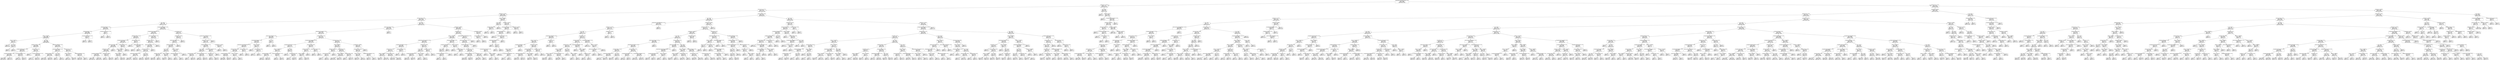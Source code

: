 digraph Tree {
node [shape=box] ;
0 [label="marital-status_Married-civ-spouse <= 0.5\ngini = 0.3656\nsamples = 32561\nvalue = [24720, 7841]"] ;
1 [label="capital-gain <= 7073.5\ngini = 0.1221\nsamples = 17585\nvalue = [16436, 1149]"] ;
0 -> 1 [labeldistance=2.5, labelangle=45, headlabel="True"] ;
2 [label="education-num <= 12.5\ngini = 0.0935\nsamples = 17274\nvalue = [16425, 849]"] ;
1 -> 2 ;
3 [label="capital-loss <= 2218.5\ngini = 0.0481\nsamples = 13864\nvalue = [13522, 342]"] ;
2 -> 3 ;
4 [label="hours-per-week <= 40.5\ngini = 0.0446\nsamples = 13807\nvalue = [13492, 315]"] ;
3 -> 4 ;
5 [label="age <= 33.5\ngini = 0.0268\nsamples = 11351\nvalue = [11197, 154]"] ;
4 -> 5 ;
6 [label="relationship_Husband <= 0.5\ngini = 0.0071\nsamples = 6698\nvalue = [6674, 24]"] ;
5 -> 6 ;
7 [label="relationship_Wife <= 0.5\ngini = 0.0068\nsamples = 6696\nvalue = [6673, 23]"] ;
6 -> 7 ;
8 [label="fnlwgt <= 23759.0\ngini = 0.0066\nsamples = 6692\nvalue = [6670, 22]"] ;
7 -> 8 ;
9 [label="fnlwgt <= 23381.0\ngini = 0.142\nsamples = 26\nvalue = [24, 2]"] ;
8 -> 9 ;
10 [label="gini = 0.0\nsamples = 23\nvalue = [23, 0]"] ;
9 -> 10 ;
11 [label="age <= 23.5\ngini = 0.4444\nsamples = 3\nvalue = [1, 2]"] ;
9 -> 11 ;
12 [label="gini = 0.0\nsamples = 1\nvalue = [1, 0]"] ;
11 -> 12 ;
13 [label="gini = 0.0\nsamples = 2\nvalue = [0, 2]"] ;
11 -> 13 ;
14 [label="age <= 28.5\ngini = 0.006\nsamples = 6666\nvalue = [6646, 20]"] ;
8 -> 14 ;
15 [label="workclass_Local-gov <= 0.5\ngini = 0.0026\nsamples = 5386\nvalue = [5379, 7]"] ;
14 -> 15 ;
16 [label="workclass_Self-emp-not-inc <= 0.5\ngini = 0.0015\nsamples = 5245\nvalue = [5241, 4]"] ;
15 -> 16 ;
17 [label="occupation_Tech-support <= 0.5\ngini = 0.0012\nsamples = 5139\nvalue = [5136, 3]"] ;
16 -> 17 ;
18 [label="gini = 0.0008\nsamples = 5026\nvalue = [5024, 2]"] ;
17 -> 18 ;
19 [label="gini = 0.0175\nsamples = 113\nvalue = [112, 1]"] ;
17 -> 19 ;
20 [label="race_Asian-Pac-Islander <= 0.5\ngini = 0.0187\nsamples = 106\nvalue = [105, 1]"] ;
16 -> 20 ;
21 [label="gini = 0.0\nsamples = 100\nvalue = [100, 0]"] ;
20 -> 21 ;
22 [label="gini = 0.2778\nsamples = 6\nvalue = [5, 1]"] ;
20 -> 22 ;
23 [label="education-num <= 3.5\ngini = 0.0416\nsamples = 141\nvalue = [138, 3]"] ;
15 -> 23 ;
24 [label="gini = 0.0\nsamples = 1\nvalue = [0, 1]"] ;
23 -> 24 ;
25 [label="occupation_Protective-serv <= 0.5\ngini = 0.0282\nsamples = 140\nvalue = [138, 2]"] ;
23 -> 25 ;
26 [label="gini = 0.0\nsamples = 115\nvalue = [115, 0]"] ;
25 -> 26 ;
27 [label="gini = 0.1472\nsamples = 25\nvalue = [23, 2]"] ;
25 -> 27 ;
28 [label="occupation_Craft-repair <= 0.5\ngini = 0.0201\nsamples = 1280\nvalue = [1267, 13]"] ;
14 -> 28 ;
29 [label="marital-status_Widowed <= 0.5\ngini = 0.0125\nsamples = 1117\nvalue = [1110, 7]"] ;
28 -> 29 ;
30 [label="workclass_State-gov <= 0.5\ngini = 0.0108\nsamples = 1106\nvalue = [1100, 6]"] ;
29 -> 30 ;
31 [label="gini = 0.0075\nsamples = 1060\nvalue = [1056, 4]"] ;
30 -> 31 ;
32 [label="gini = 0.0832\nsamples = 46\nvalue = [44, 2]"] ;
30 -> 32 ;
33 [label="age <= 29.5\ngini = 0.1653\nsamples = 11\nvalue = [10, 1]"] ;
29 -> 33 ;
34 [label="gini = 0.0\nsamples = 1\nvalue = [0, 1]"] ;
33 -> 34 ;
35 [label="gini = 0.0\nsamples = 10\nvalue = [10, 0]"] ;
33 -> 35 ;
36 [label="education-num <= 9.5\ngini = 0.0709\nsamples = 163\nvalue = [157, 6]"] ;
28 -> 36 ;
37 [label="fnlwgt <= 347879.0\ngini = 0.0177\nsamples = 112\nvalue = [111, 1]"] ;
36 -> 37 ;
38 [label="gini = 0.0\nsamples = 104\nvalue = [104, 0]"] ;
37 -> 38 ;
39 [label="gini = 0.2188\nsamples = 8\nvalue = [7, 1]"] ;
37 -> 39 ;
40 [label="workclass_Federal-gov <= 0.5\ngini = 0.1769\nsamples = 51\nvalue = [46, 5]"] ;
36 -> 40 ;
41 [label="gini = 0.1499\nsamples = 49\nvalue = [45, 4]"] ;
40 -> 41 ;
42 [label="gini = 0.5\nsamples = 2\nvalue = [1, 1]"] ;
40 -> 42 ;
43 [label="occupation_Other-service <= 0.5\ngini = 0.375\nsamples = 4\nvalue = [3, 1]"] ;
7 -> 43 ;
44 [label="gini = 0.0\nsamples = 3\nvalue = [3, 0]"] ;
43 -> 44 ;
45 [label="gini = 0.0\nsamples = 1\nvalue = [0, 1]"] ;
43 -> 45 ;
46 [label="occupation_Protective-serv <= 0.5\ngini = 0.5\nsamples = 2\nvalue = [1, 1]"] ;
6 -> 46 ;
47 [label="gini = 0.0\nsamples = 1\nvalue = [0, 1]"] ;
46 -> 47 ;
48 [label="gini = 0.0\nsamples = 1\nvalue = [1, 0]"] ;
46 -> 48 ;
49 [label="occupation_Prof-specialty <= 0.5\ngini = 0.0543\nsamples = 4653\nvalue = [4523, 130]"] ;
5 -> 49 ;
50 [label="occupation_Exec-managerial <= 0.5\ngini = 0.046\nsamples = 4416\nvalue = [4312, 104]"] ;
49 -> 50 ;
51 [label="relationship_Wife <= 0.5\ngini = 0.0376\nsamples = 4072\nvalue = [3994, 78]"] ;
50 -> 51 ;
52 [label="occupation_Protective-serv <= 0.5\ngini = 0.0367\nsamples = 4067\nvalue = [3991, 76]"] ;
51 -> 52 ;
53 [label="native-country_India <= 0.5\ngini = 0.0339\nsamples = 4000\nvalue = [3931, 69]"] ;
52 -> 53 ;
54 [label="capital-gain <= 4718.5\ngini = 0.0334\nsamples = 3999\nvalue = [3931, 68]"] ;
53 -> 54 ;
55 [label="occupation_Craft-repair <= 0.5\ngini = 0.0317\nsamples = 3972\nvalue = [3908, 64]"] ;
54 -> 55 ;
56 [label="gini = 0.0255\nsamples = 3477\nvalue = [3432, 45]"] ;
55 -> 56 ;
57 [label="gini = 0.0738\nsamples = 495\nvalue = [476, 19]"] ;
55 -> 57 ;
58 [label="capital-gain <= 4826.0\ngini = 0.2524\nsamples = 27\nvalue = [23, 4]"] ;
54 -> 58 ;
59 [label="gini = 0.0\nsamples = 3\nvalue = [0, 3]"] ;
58 -> 59 ;
60 [label="gini = 0.0799\nsamples = 24\nvalue = [23, 1]"] ;
58 -> 60 ;
61 [label="gini = 0.0\nsamples = 1\nvalue = [0, 1]"] ;
53 -> 61 ;
62 [label="workclass_Private <= 0.5\ngini = 0.1871\nsamples = 67\nvalue = [60, 7]"] ;
52 -> 62 ;
63 [label="fnlwgt <= 364930.5\ngini = 0.2726\nsamples = 43\nvalue = [36, 7]"] ;
62 -> 63 ;
64 [label="fnlwgt <= 33692.0\ngini = 0.2449\nsamples = 42\nvalue = [36, 6]"] ;
63 -> 64 ;
65 [label="gini = 0.5\nsamples = 2\nvalue = [1, 1]"] ;
64 -> 65 ;
66 [label="gini = 0.2188\nsamples = 40\nvalue = [35, 5]"] ;
64 -> 66 ;
67 [label="gini = 0.0\nsamples = 1\nvalue = [0, 1]"] ;
63 -> 67 ;
68 [label="gini = 0.0\nsamples = 24\nvalue = [24, 0]"] ;
62 -> 68 ;
69 [label="hours-per-week <= 32.5\ngini = 0.48\nsamples = 5\nvalue = [3, 2]"] ;
51 -> 69 ;
70 [label="gini = 0.0\nsamples = 2\nvalue = [2, 0]"] ;
69 -> 70 ;
71 [label="education_Assoc-acdm <= 0.5\ngini = 0.4444\nsamples = 3\nvalue = [1, 2]"] ;
69 -> 71 ;
72 [label="gini = 0.0\nsamples = 2\nvalue = [0, 2]"] ;
71 -> 72 ;
73 [label="gini = 0.0\nsamples = 1\nvalue = [1, 0]"] ;
71 -> 73 ;
74 [label="native-country_Ireland <= 0.5\ngini = 0.1397\nsamples = 344\nvalue = [318, 26]"] ;
50 -> 74 ;
75 [label="capital-gain <= 5373.5\ngini = 0.1351\nsamples = 343\nvalue = [318, 25]"] ;
74 -> 75 ;
76 [label="native-country_Japan <= 0.5\ngini = 0.1305\nsamples = 342\nvalue = [318, 24]"] ;
75 -> 76 ;
77 [label="education-num <= 10.5\ngini = 0.1258\nsamples = 341\nvalue = [318, 23]"] ;
76 -> 77 ;
78 [label="marital-status_Widowed <= 0.5\ngini = 0.1033\nsamples = 293\nvalue = [277, 16]"] ;
77 -> 78 ;
79 [label="gini = 0.0835\nsamples = 252\nvalue = [241, 11]"] ;
78 -> 79 ;
80 [label="gini = 0.2142\nsamples = 41\nvalue = [36, 5]"] ;
78 -> 80 ;
81 [label="age <= 57.0\ngini = 0.2491\nsamples = 48\nvalue = [41, 7]"] ;
77 -> 81 ;
82 [label="gini = 0.142\nsamples = 39\nvalue = [36, 3]"] ;
81 -> 82 ;
83 [label="gini = 0.4938\nsamples = 9\nvalue = [5, 4]"] ;
81 -> 83 ;
84 [label="gini = 0.0\nsamples = 1\nvalue = [0, 1]"] ;
76 -> 84 ;
85 [label="gini = 0.0\nsamples = 1\nvalue = [0, 1]"] ;
75 -> 85 ;
86 [label="gini = 0.0\nsamples = 1\nvalue = [0, 1]"] ;
74 -> 86 ;
87 [label="sex_Female <= 0.5\ngini = 0.1953\nsamples = 237\nvalue = [211, 26]"] ;
49 -> 87 ;
88 [label="capital-gain <= 4718.5\ngini = 0.4012\nsamples = 54\nvalue = [39, 15]"] ;
87 -> 88 ;
89 [label="native-country_Japan <= 0.5\ngini = 0.375\nsamples = 52\nvalue = [39, 13]"] ;
88 -> 89 ;
90 [label="education_HS-grad <= 0.5\ngini = 0.3599\nsamples = 51\nvalue = [39, 12]"] ;
89 -> 90 ;
91 [label="age <= 51.0\ngini = 0.4244\nsamples = 36\nvalue = [25, 11]"] ;
90 -> 91 ;
92 [label="education_11th <= 0.5\ngini = 0.3578\nsamples = 30\nvalue = [23, 7]"] ;
91 -> 92 ;
93 [label="gini = 0.3282\nsamples = 29\nvalue = [23, 6]"] ;
92 -> 93 ;
94 [label="gini = 0.0\nsamples = 1\nvalue = [0, 1]"] ;
92 -> 94 ;
95 [label="fnlwgt <= 188002.5\ngini = 0.4444\nsamples = 6\nvalue = [2, 4]"] ;
91 -> 95 ;
96 [label="gini = 0.4444\nsamples = 3\nvalue = [2, 1]"] ;
95 -> 96 ;
97 [label="gini = 0.0\nsamples = 3\nvalue = [0, 3]"] ;
95 -> 97 ;
98 [label="fnlwgt <= 119416.5\ngini = 0.1244\nsamples = 15\nvalue = [14, 1]"] ;
90 -> 98 ;
99 [label="marital-status_Divorced <= 0.5\ngini = 0.4444\nsamples = 3\nvalue = [2, 1]"] ;
98 -> 99 ;
100 [label="gini = 0.0\nsamples = 1\nvalue = [0, 1]"] ;
99 -> 100 ;
101 [label="gini = 0.0\nsamples = 2\nvalue = [2, 0]"] ;
99 -> 101 ;
102 [label="gini = 0.0\nsamples = 12\nvalue = [12, 0]"] ;
98 -> 102 ;
103 [label="gini = 0.0\nsamples = 1\nvalue = [0, 1]"] ;
89 -> 103 ;
104 [label="gini = 0.0\nsamples = 2\nvalue = [0, 2]"] ;
88 -> 104 ;
105 [label="native-country_Philippines <= 0.5\ngini = 0.113\nsamples = 183\nvalue = [172, 11]"] ;
87 -> 105 ;
106 [label="capital-loss <= 1472.0\ngini = 0.1039\nsamples = 182\nvalue = [172, 10]"] ;
105 -> 106 ;
107 [label="workclass_Federal-gov <= 0.5\ngini = 0.0955\nsamples = 179\nvalue = [170, 9]"] ;
106 -> 107 ;
108 [label="age <= 36.5\ngini = 0.0794\nsamples = 169\nvalue = [162, 7]"] ;
107 -> 108 ;
109 [label="hours-per-week <= 16.0\ngini = 0.2041\nsamples = 26\nvalue = [23, 3]"] ;
108 -> 109 ;
110 [label="gini = 0.5\nsamples = 2\nvalue = [1, 1]"] ;
109 -> 110 ;
111 [label="gini = 0.1528\nsamples = 24\nvalue = [22, 2]"] ;
109 -> 111 ;
112 [label="marital-status_Divorced <= 0.5\ngini = 0.0544\nsamples = 143\nvalue = [139, 4]"] ;
108 -> 112 ;
113 [label="gini = 0.0\nsamples = 69\nvalue = [69, 0]"] ;
112 -> 113 ;
114 [label="gini = 0.1023\nsamples = 74\nvalue = [70, 4]"] ;
112 -> 114 ;
115 [label="marital-status_Separated <= 0.5\ngini = 0.32\nsamples = 10\nvalue = [8, 2]"] ;
107 -> 115 ;
116 [label="race_White <= 0.5\ngini = 0.1975\nsamples = 9\nvalue = [8, 1]"] ;
115 -> 116 ;
117 [label="gini = 0.0\nsamples = 5\nvalue = [5, 0]"] ;
116 -> 117 ;
118 [label="gini = 0.375\nsamples = 4\nvalue = [3, 1]"] ;
116 -> 118 ;
119 [label="gini = 0.0\nsamples = 1\nvalue = [0, 1]"] ;
115 -> 119 ;
120 [label="capital-loss <= 1616.5\ngini = 0.4444\nsamples = 3\nvalue = [2, 1]"] ;
106 -> 120 ;
121 [label="gini = 0.0\nsamples = 1\nvalue = [0, 1]"] ;
120 -> 121 ;
122 [label="gini = 0.0\nsamples = 2\nvalue = [2, 0]"] ;
120 -> 122 ;
123 [label="gini = 0.0\nsamples = 1\nvalue = [0, 1]"] ;
105 -> 123 ;
124 [label="age <= 38.5\ngini = 0.1225\nsamples = 2456\nvalue = [2295, 161]"] ;
4 -> 124 ;
125 [label="native-country_India <= 0.5\ngini = 0.0748\nsamples = 1568\nvalue = [1507, 61]"] ;
124 -> 125 ;
126 [label="relationship_Not-in-family <= 0.5\ngini = 0.0736\nsamples = 1567\nvalue = [1507, 60]"] ;
125 -> 126 ;
127 [label="native-country_Portugal <= 0.5\ngini = 0.0264\nsamples = 673\nvalue = [664, 9]"] ;
126 -> 127 ;
128 [label="race_Asian-Pac-Islander <= 0.5\ngini = 0.0236\nsamples = 671\nvalue = [663, 8]"] ;
127 -> 128 ;
129 [label="marital-status_Married-AF-spouse <= 0.5\ngini = 0.0181\nsamples = 657\nvalue = [651, 6]"] ;
128 -> 129 ;
130 [label="hours-per-week <= 98.5\ngini = 0.0152\nsamples = 653\nvalue = [648, 5]"] ;
129 -> 130 ;
131 [label="workclass_Federal-gov <= 0.5\ngini = 0.0123\nsamples = 649\nvalue = [645, 4]"] ;
130 -> 131 ;
132 [label="gini = 0.0093\nsamples = 642\nvalue = [639, 3]"] ;
131 -> 132 ;
133 [label="gini = 0.2449\nsamples = 7\nvalue = [6, 1]"] ;
131 -> 133 ;
134 [label="fnlwgt <= 173043.0\ngini = 0.375\nsamples = 4\nvalue = [3, 1]"] ;
130 -> 134 ;
135 [label="gini = 0.0\nsamples = 3\nvalue = [3, 0]"] ;
134 -> 135 ;
136 [label="gini = 0.0\nsamples = 1\nvalue = [0, 1]"] ;
134 -> 136 ;
137 [label="hours-per-week <= 49.5\ngini = 0.375\nsamples = 4\nvalue = [3, 1]"] ;
129 -> 137 ;
138 [label="gini = 0.0\nsamples = 1\nvalue = [0, 1]"] ;
137 -> 138 ;
139 [label="gini = 0.0\nsamples = 3\nvalue = [3, 0]"] ;
137 -> 139 ;
140 [label="fnlwgt <= 70533.5\ngini = 0.2449\nsamples = 14\nvalue = [12, 2]"] ;
128 -> 140 ;
141 [label="gini = 0.0\nsamples = 1\nvalue = [0, 1]"] ;
140 -> 141 ;
142 [label="hours-per-week <= 70.0\ngini = 0.142\nsamples = 13\nvalue = [12, 1]"] ;
140 -> 142 ;
143 [label="gini = 0.0\nsamples = 12\nvalue = [12, 0]"] ;
142 -> 143 ;
144 [label="gini = 0.0\nsamples = 1\nvalue = [0, 1]"] ;
142 -> 144 ;
145 [label="age <= 23.0\ngini = 0.5\nsamples = 2\nvalue = [1, 1]"] ;
127 -> 145 ;
146 [label="gini = 0.0\nsamples = 1\nvalue = [1, 0]"] ;
145 -> 146 ;
147 [label="gini = 0.0\nsamples = 1\nvalue = [0, 1]"] ;
145 -> 147 ;
148 [label="workclass_Private <= 0.5\ngini = 0.1076\nsamples = 894\nvalue = [843, 51]"] ;
126 -> 148 ;
149 [label="occupation_Exec-managerial <= 0.5\ngini = 0.2006\nsamples = 168\nvalue = [149, 19]"] ;
148 -> 149 ;
150 [label="occupation_Protective-serv <= 0.5\ngini = 0.1537\nsamples = 143\nvalue = [131, 12]"] ;
149 -> 150 ;
151 [label="fnlwgt <= 344990.0\ngini = 0.1155\nsamples = 130\nvalue = [122, 8]"] ;
150 -> 151 ;
152 [label="education_HS-grad <= 0.5\ngini = 0.0805\nsamples = 119\nvalue = [114, 5]"] ;
151 -> 152 ;
153 [label="gini = 0.0\nsamples = 68\nvalue = [68, 0]"] ;
152 -> 153 ;
154 [label="gini = 0.1769\nsamples = 51\nvalue = [46, 5]"] ;
152 -> 154 ;
155 [label="workclass_Self-emp-not-inc <= 0.5\ngini = 0.3967\nsamples = 11\nvalue = [8, 3]"] ;
151 -> 155 ;
156 [label="gini = 0.0\nsamples = 6\nvalue = [6, 0]"] ;
155 -> 156 ;
157 [label="gini = 0.48\nsamples = 5\nvalue = [2, 3]"] ;
155 -> 157 ;
158 [label="age <= 28.0\ngini = 0.426\nsamples = 13\nvalue = [9, 4]"] ;
150 -> 158 ;
159 [label="gini = 0.0\nsamples = 4\nvalue = [4, 0]"] ;
158 -> 159 ;
160 [label="hours-per-week <= 53.0\ngini = 0.4938\nsamples = 9\nvalue = [5, 4]"] ;
158 -> 160 ;
161 [label="gini = 0.0\nsamples = 2\nvalue = [0, 2]"] ;
160 -> 161 ;
162 [label="gini = 0.4082\nsamples = 7\nvalue = [5, 2]"] ;
160 -> 162 ;
163 [label="hours-per-week <= 62.5\ngini = 0.4032\nsamples = 25\nvalue = [18, 7]"] ;
149 -> 163 ;
164 [label="education_12th <= 0.5\ngini = 0.255\nsamples = 20\nvalue = [17, 3]"] ;
163 -> 164 ;
165 [label="fnlwgt <= 58156.5\ngini = 0.1884\nsamples = 19\nvalue = [17, 2]"] ;
164 -> 165 ;
166 [label="gini = 0.0\nsamples = 1\nvalue = [0, 1]"] ;
165 -> 166 ;
167 [label="gini = 0.1049\nsamples = 18\nvalue = [17, 1]"] ;
165 -> 167 ;
168 [label="gini = 0.0\nsamples = 1\nvalue = [0, 1]"] ;
164 -> 168 ;
169 [label="native-country_Cuba <= 0.5\ngini = 0.32\nsamples = 5\nvalue = [1, 4]"] ;
163 -> 169 ;
170 [label="gini = 0.0\nsamples = 4\nvalue = [0, 4]"] ;
169 -> 170 ;
171 [label="gini = 0.0\nsamples = 1\nvalue = [1, 0]"] ;
169 -> 171 ;
172 [label="education-num <= 10.5\ngini = 0.0843\nsamples = 726\nvalue = [694, 32]"] ;
148 -> 172 ;
173 [label="fnlwgt <= 30808.5\ngini = 0.0672\nsamples = 632\nvalue = [610, 22]"] ;
172 -> 173 ;
174 [label="education_11th <= 0.5\ngini = 0.2975\nsamples = 11\nvalue = [9, 2]"] ;
173 -> 174 ;
175 [label="hours-per-week <= 49.0\ngini = 0.18\nsamples = 10\nvalue = [9, 1]"] ;
174 -> 175 ;
176 [label="gini = 0.5\nsamples = 2\nvalue = [1, 1]"] ;
175 -> 176 ;
177 [label="gini = 0.0\nsamples = 8\nvalue = [8, 0]"] ;
175 -> 177 ;
178 [label="gini = 0.0\nsamples = 1\nvalue = [0, 1]"] ;
174 -> 178 ;
179 [label="education_9th <= 0.5\ngini = 0.0623\nsamples = 621\nvalue = [601, 20]"] ;
173 -> 179 ;
180 [label="fnlwgt <= 465605.5\ngini = 0.0575\nsamples = 608\nvalue = [590, 18]"] ;
179 -> 180 ;
181 [label="gini = 0.0524\nsamples = 594\nvalue = [578, 16]"] ;
180 -> 181 ;
182 [label="gini = 0.2449\nsamples = 14\nvalue = [12, 2]"] ;
180 -> 182 ;
183 [label="hours-per-week <= 44.0\ngini = 0.2604\nsamples = 13\nvalue = [11, 2]"] ;
179 -> 183 ;
184 [label="gini = 0.0\nsamples = 1\nvalue = [0, 1]"] ;
183 -> 184 ;
185 [label="gini = 0.1528\nsamples = 12\nvalue = [11, 1]"] ;
183 -> 185 ;
186 [label="capital-gain <= 3692.0\ngini = 0.1901\nsamples = 94\nvalue = [84, 10]"] ;
172 -> 186 ;
187 [label="hours-per-week <= 64.5\ngini = 0.1748\nsamples = 93\nvalue = [84, 9]"] ;
186 -> 187 ;
188 [label="fnlwgt <= 213271.5\ngini = 0.1464\nsamples = 88\nvalue = [81, 7]"] ;
187 -> 188 ;
189 [label="gini = 0.2122\nsamples = 58\nvalue = [51, 7]"] ;
188 -> 189 ;
190 [label="gini = 0.0\nsamples = 30\nvalue = [30, 0]"] ;
188 -> 190 ;
191 [label="occupation_Exec-managerial <= 0.5\ngini = 0.48\nsamples = 5\nvalue = [3, 2]"] ;
187 -> 191 ;
192 [label="gini = 0.375\nsamples = 4\nvalue = [3, 1]"] ;
191 -> 192 ;
193 [label="gini = 0.0\nsamples = 1\nvalue = [0, 1]"] ;
191 -> 193 ;
194 [label="gini = 0.0\nsamples = 1\nvalue = [0, 1]"] ;
186 -> 194 ;
195 [label="gini = 0.0\nsamples = 1\nvalue = [0, 1]"] ;
125 -> 195 ;
196 [label="capital-gain <= 4668.5\ngini = 0.1999\nsamples = 888\nvalue = [788, 100]"] ;
124 -> 196 ;
197 [label="sex_Female <= 0.5\ngini = 0.1928\nsamples = 879\nvalue = [784, 95]"] ;
196 -> 197 ;
198 [label="fnlwgt <= 361071.0\ngini = 0.2529\nsamples = 458\nvalue = [390, 68]"] ;
197 -> 198 ;
199 [label="marital-status_Never-married <= 0.5\ngini = 0.2345\nsamples = 435\nvalue = [376, 59]"] ;
198 -> 199 ;
200 [label="occupation_Tech-support <= 0.5\ngini = 0.2828\nsamples = 311\nvalue = [258, 53]"] ;
199 -> 200 ;
201 [label="education-num <= 9.5\ngini = 0.2727\nsamples = 307\nvalue = [257, 50]"] ;
200 -> 201 ;
202 [label="fnlwgt <= 26943.0\ngini = 0.1995\nsamples = 178\nvalue = [158, 20]"] ;
201 -> 202 ;
203 [label="gini = 0.4444\nsamples = 3\nvalue = [1, 2]"] ;
202 -> 203 ;
204 [label="gini = 0.1846\nsamples = 175\nvalue = [157, 18]"] ;
202 -> 204 ;
205 [label="hours-per-week <= 45.5\ngini = 0.3569\nsamples = 129\nvalue = [99, 30]"] ;
201 -> 205 ;
206 [label="gini = 0.1884\nsamples = 38\nvalue = [34, 4]"] ;
205 -> 206 ;
207 [label="gini = 0.4082\nsamples = 91\nvalue = [65, 26]"] ;
205 -> 207 ;
208 [label="education_HS-grad <= 0.5\ngini = 0.375\nsamples = 4\nvalue = [1, 3]"] ;
200 -> 208 ;
209 [label="gini = 0.0\nsamples = 1\nvalue = [1, 0]"] ;
208 -> 209 ;
210 [label="gini = 0.0\nsamples = 3\nvalue = [0, 3]"] ;
208 -> 210 ;
211 [label="capital-loss <= 1534.0\ngini = 0.0921\nsamples = 124\nvalue = [118, 6]"] ;
199 -> 211 ;
212 [label="age <= 59.5\ngini = 0.065\nsamples = 119\nvalue = [115, 4]"] ;
211 -> 212 ;
213 [label="occupation_Adm-clerical <= 0.5\ngini = 0.0517\nsamples = 113\nvalue = [110, 3]"] ;
212 -> 213 ;
214 [label="gini = 0.0374\nsamples = 105\nvalue = [103, 2]"] ;
213 -> 214 ;
215 [label="gini = 0.2188\nsamples = 8\nvalue = [7, 1]"] ;
213 -> 215 ;
216 [label="fnlwgt <= 51439.0\ngini = 0.2778\nsamples = 6\nvalue = [5, 1]"] ;
212 -> 216 ;
217 [label="gini = 0.0\nsamples = 1\nvalue = [0, 1]"] ;
216 -> 217 ;
218 [label="gini = 0.0\nsamples = 5\nvalue = [5, 0]"] ;
216 -> 218 ;
219 [label="capital-loss <= 1577.0\ngini = 0.48\nsamples = 5\nvalue = [3, 2]"] ;
211 -> 219 ;
220 [label="gini = 0.0\nsamples = 2\nvalue = [0, 2]"] ;
219 -> 220 ;
221 [label="gini = 0.0\nsamples = 3\nvalue = [3, 0]"] ;
219 -> 221 ;
222 [label="education_Some-college <= 0.5\ngini = 0.4764\nsamples = 23\nvalue = [14, 9]"] ;
198 -> 222 ;
223 [label="occupation_Craft-repair <= 0.5\ngini = 0.32\nsamples = 15\nvalue = [12, 3]"] ;
222 -> 223 ;
224 [label="age <= 53.0\ngini = 0.2449\nsamples = 14\nvalue = [12, 2]"] ;
223 -> 224 ;
225 [label="occupation_Prof-specialty <= 0.5\ngini = 0.142\nsamples = 13\nvalue = [12, 1]"] ;
224 -> 225 ;
226 [label="gini = 0.0\nsamples = 12\nvalue = [12, 0]"] ;
225 -> 226 ;
227 [label="gini = 0.0\nsamples = 1\nvalue = [0, 1]"] ;
225 -> 227 ;
228 [label="gini = 0.0\nsamples = 1\nvalue = [0, 1]"] ;
224 -> 228 ;
229 [label="gini = 0.0\nsamples = 1\nvalue = [0, 1]"] ;
223 -> 229 ;
230 [label="fnlwgt <= 420118.0\ngini = 0.375\nsamples = 8\nvalue = [2, 6]"] ;
222 -> 230 ;
231 [label="gini = 0.0\nsamples = 5\nvalue = [0, 5]"] ;
230 -> 231 ;
232 [label="workclass_Private <= 0.5\ngini = 0.4444\nsamples = 3\nvalue = [2, 1]"] ;
230 -> 232 ;
233 [label="gini = 0.0\nsamples = 1\nvalue = [0, 1]"] ;
232 -> 233 ;
234 [label="gini = 0.0\nsamples = 2\nvalue = [2, 0]"] ;
232 -> 234 ;
235 [label="marital-status_Married-AF-spouse <= 0.5\ngini = 0.12\nsamples = 421\nvalue = [394, 27]"] ;
197 -> 235 ;
236 [label="native-country_Greece <= 0.5\ngini = 0.1161\nsamples = 420\nvalue = [394, 26]"] ;
235 -> 236 ;
237 [label="occupation_Tech-support <= 0.5\ngini = 0.1122\nsamples = 419\nvalue = [394, 25]"] ;
236 -> 237 ;
238 [label="education-num <= 9.5\ngini = 0.1018\nsamples = 409\nvalue = [387, 22]"] ;
237 -> 238 ;
239 [label="workclass_Self-emp-inc <= 0.5\ngini = 0.0375\nsamples = 209\nvalue = [205, 4]"] ;
238 -> 239 ;
240 [label="gini = 0.0287\nsamples = 206\nvalue = [203, 3]"] ;
239 -> 240 ;
241 [label="gini = 0.4444\nsamples = 3\nvalue = [2, 1]"] ;
239 -> 241 ;
242 [label="occupation_? <= 0.5\ngini = 0.1638\nsamples = 200\nvalue = [182, 18]"] ;
238 -> 242 ;
243 [label="gini = 0.1563\nsamples = 199\nvalue = [182, 17]"] ;
242 -> 243 ;
244 [label="gini = 0.0\nsamples = 1\nvalue = [0, 1]"] ;
242 -> 244 ;
245 [label="marital-status_Divorced <= 0.5\ngini = 0.42\nsamples = 10\nvalue = [7, 3]"] ;
237 -> 245 ;
246 [label="gini = 0.0\nsamples = 2\nvalue = [0, 2]"] ;
245 -> 246 ;
247 [label="fnlwgt <= 129209.0\ngini = 0.2188\nsamples = 8\nvalue = [7, 1]"] ;
245 -> 247 ;
248 [label="gini = 0.0\nsamples = 1\nvalue = [0, 1]"] ;
247 -> 248 ;
249 [label="gini = 0.0\nsamples = 7\nvalue = [7, 0]"] ;
247 -> 249 ;
250 [label="gini = 0.0\nsamples = 1\nvalue = [0, 1]"] ;
236 -> 250 ;
251 [label="gini = 0.0\nsamples = 1\nvalue = [0, 1]"] ;
235 -> 251 ;
252 [label="capital-gain <= 5194.5\ngini = 0.4938\nsamples = 9\nvalue = [4, 5]"] ;
196 -> 252 ;
253 [label="hours-per-week <= 45.5\ngini = 0.2778\nsamples = 6\nvalue = [1, 5]"] ;
252 -> 253 ;
254 [label="gini = 0.0\nsamples = 1\nvalue = [1, 0]"] ;
253 -> 254 ;
255 [label="gini = 0.0\nsamples = 5\nvalue = [0, 5]"] ;
253 -> 255 ;
256 [label="gini = 0.0\nsamples = 3\nvalue = [3, 0]"] ;
252 -> 256 ;
257 [label="fnlwgt <= 125450.5\ngini = 0.4986\nsamples = 57\nvalue = [30, 27]"] ;
3 -> 257 ;
258 [label="age <= 60.0\ngini = 0.3457\nsamples = 18\nvalue = [4, 14]"] ;
257 -> 258 ;
259 [label="occupation_Sales <= 0.5\ngini = 0.1244\nsamples = 15\nvalue = [1, 14]"] ;
258 -> 259 ;
260 [label="gini = 0.0\nsamples = 14\nvalue = [0, 14]"] ;
259 -> 260 ;
261 [label="gini = 0.0\nsamples = 1\nvalue = [1, 0]"] ;
259 -> 261 ;
262 [label="gini = 0.0\nsamples = 3\nvalue = [3, 0]"] ;
258 -> 262 ;
263 [label="capital-loss <= 2391.5\ngini = 0.4444\nsamples = 39\nvalue = [26, 13]"] ;
257 -> 263 ;
264 [label="education_Assoc-acdm <= 0.5\ngini = 0.2873\nsamples = 23\nvalue = [19, 4]"] ;
263 -> 264 ;
265 [label="education_HS-grad <= 0.5\ngini = 0.2355\nsamples = 22\nvalue = [19, 3]"] ;
264 -> 265 ;
266 [label="gini = 0.0\nsamples = 10\nvalue = [10, 0]"] ;
265 -> 266 ;
267 [label="relationship_Own-child <= 0.5\ngini = 0.375\nsamples = 12\nvalue = [9, 3]"] ;
265 -> 267 ;
268 [label="marital-status_Divorced <= 0.5\ngini = 0.2975\nsamples = 11\nvalue = [9, 2]"] ;
267 -> 268 ;
269 [label="gini = 0.0\nsamples = 7\nvalue = [7, 0]"] ;
268 -> 269 ;
270 [label="age <= 43.0\ngini = 0.5\nsamples = 4\nvalue = [2, 2]"] ;
268 -> 270 ;
271 [label="gini = 0.0\nsamples = 2\nvalue = [2, 0]"] ;
270 -> 271 ;
272 [label="gini = 0.0\nsamples = 2\nvalue = [0, 2]"] ;
270 -> 272 ;
273 [label="gini = 0.0\nsamples = 1\nvalue = [0, 1]"] ;
267 -> 273 ;
274 [label="gini = 0.0\nsamples = 1\nvalue = [0, 1]"] ;
264 -> 274 ;
275 [label="capital-loss <= 3253.5\ngini = 0.4922\nsamples = 16\nvalue = [7, 9]"] ;
263 -> 275 ;
276 [label="gini = 0.0\nsamples = 9\nvalue = [0, 9]"] ;
275 -> 276 ;
277 [label="gini = 0.0\nsamples = 7\nvalue = [7, 0]"] ;
275 -> 277 ;
278 [label="hours-per-week <= 43.5\ngini = 0.2531\nsamples = 3410\nvalue = [2903, 507]"] ;
2 -> 278 ;
279 [label="age <= 33.5\ngini = 0.1608\nsamples = 2302\nvalue = [2099, 203]"] ;
278 -> 279 ;
280 [label="marital-status_Married-AF-spouse <= 0.5\ngini = 0.0463\nsamples = 1181\nvalue = [1153, 28]"] ;
279 -> 280 ;
281 [label="capital-loss <= 2116.0\ngini = 0.0431\nsamples = 1179\nvalue = [1153, 26]"] ;
280 -> 281 ;
282 [label="age <= 29.5\ngini = 0.04\nsamples = 1175\nvalue = [1151, 24]"] ;
281 -> 282 ;
283 [label="marital-status_Separated <= 0.5\ngini = 0.0213\nsamples = 929\nvalue = [919, 10]"] ;
282 -> 283 ;
284 [label="fnlwgt <= 41011.0\ngini = 0.0193\nsamples = 924\nvalue = [915, 9]"] ;
283 -> 284 ;
285 [label="occupation_Craft-repair <= 0.5\ngini = 0.0973\nsamples = 39\nvalue = [37, 2]"] ;
284 -> 285 ;
286 [label="fnlwgt <= 40713.5\ngini = 0.0512\nsamples = 38\nvalue = [37, 1]"] ;
285 -> 286 ;
287 [label="gini = 0.0\nsamples = 36\nvalue = [36, 0]"] ;
286 -> 287 ;
288 [label="occupation_Exec-managerial <= 0.5\ngini = 0.5\nsamples = 2\nvalue = [1, 1]"] ;
286 -> 288 ;
289 [label="gini = 0.0\nsamples = 1\nvalue = [1, 0]"] ;
288 -> 289 ;
290 [label="gini = 0.0\nsamples = 1\nvalue = [0, 1]"] ;
288 -> 290 ;
291 [label="gini = 0.0\nsamples = 1\nvalue = [0, 1]"] ;
285 -> 291 ;
292 [label="capital-loss <= 1486.0\ngini = 0.0157\nsamples = 885\nvalue = [878, 7]"] ;
284 -> 292 ;
293 [label="education_Masters <= 0.5\ngini = 0.0137\nsamples = 870\nvalue = [864, 6]"] ;
292 -> 293 ;
294 [label="relationship_Unmarried <= 0.5\ngini = 0.0101\nsamples = 791\nvalue = [787, 4]"] ;
293 -> 294 ;
295 [label="gini = 0.0078\nsamples = 764\nvalue = [761, 3]"] ;
294 -> 295 ;
296 [label="gini = 0.0713\nsamples = 27\nvalue = [26, 1]"] ;
294 -> 296 ;
297 [label="fnlwgt <= 345340.0\ngini = 0.0494\nsamples = 79\nvalue = [77, 2]"] ;
293 -> 297 ;
298 [label="gini = 0.0263\nsamples = 75\nvalue = [74, 1]"] ;
297 -> 298 ;
299 [label="gini = 0.375\nsamples = 4\nvalue = [3, 1]"] ;
297 -> 299 ;
300 [label="capital-loss <= 1577.0\ngini = 0.1244\nsamples = 15\nvalue = [14, 1]"] ;
292 -> 300 ;
301 [label="gini = 0.0\nsamples = 1\nvalue = [0, 1]"] ;
300 -> 301 ;
302 [label="gini = 0.0\nsamples = 14\nvalue = [14, 0]"] ;
300 -> 302 ;
303 [label="race_White <= 0.5\ngini = 0.32\nsamples = 5\nvalue = [4, 1]"] ;
283 -> 303 ;
304 [label="gini = 0.0\nsamples = 1\nvalue = [0, 1]"] ;
303 -> 304 ;
305 [label="gini = 0.0\nsamples = 4\nvalue = [4, 0]"] ;
303 -> 305 ;
306 [label="sex_Female <= 0.5\ngini = 0.1073\nsamples = 246\nvalue = [232, 14]"] ;
282 -> 306 ;
307 [label="occupation_Sales <= 0.5\ngini = 0.189\nsamples = 123\nvalue = [110, 13]"] ;
306 -> 307 ;
308 [label="education-num <= 14.5\ngini = 0.1515\nsamples = 109\nvalue = [100, 9]"] ;
307 -> 308 ;
309 [label="fnlwgt <= 138993.5\ngini = 0.1128\nsamples = 100\nvalue = [94, 6]"] ;
308 -> 309 ;
310 [label="fnlwgt <= 134457.0\ngini = 0.213\nsamples = 33\nvalue = [29, 4]"] ;
309 -> 310 ;
311 [label="gini = 0.1699\nsamples = 32\nvalue = [29, 3]"] ;
310 -> 311 ;
312 [label="gini = 0.0\nsamples = 1\nvalue = [0, 1]"] ;
310 -> 312 ;
313 [label="marital-status_Divorced <= 0.5\ngini = 0.0579\nsamples = 67\nvalue = [65, 2]"] ;
309 -> 313 ;
314 [label="gini = 0.0298\nsamples = 66\nvalue = [65, 1]"] ;
313 -> 314 ;
315 [label="gini = 0.0\nsamples = 1\nvalue = [0, 1]"] ;
313 -> 315 ;
316 [label="age <= 31.5\ngini = 0.4444\nsamples = 9\nvalue = [6, 3]"] ;
308 -> 316 ;
317 [label="gini = 0.0\nsamples = 5\nvalue = [5, 0]"] ;
316 -> 317 ;
318 [label="fnlwgt <= 155365.5\ngini = 0.375\nsamples = 4\nvalue = [1, 3]"] ;
316 -> 318 ;
319 [label="gini = 0.5\nsamples = 2\nvalue = [1, 1]"] ;
318 -> 319 ;
320 [label="gini = 0.0\nsamples = 2\nvalue = [0, 2]"] ;
318 -> 320 ;
321 [label="relationship_Not-in-family <= 0.5\ngini = 0.4082\nsamples = 14\nvalue = [10, 4]"] ;
307 -> 321 ;
322 [label="gini = 0.0\nsamples = 5\nvalue = [5, 0]"] ;
321 -> 322 ;
323 [label="fnlwgt <= 184522.5\ngini = 0.4938\nsamples = 9\nvalue = [5, 4]"] ;
321 -> 323 ;
324 [label="gini = 0.0\nsamples = 3\nvalue = [0, 3]"] ;
323 -> 324 ;
325 [label="capital-loss <= 782.0\ngini = 0.2778\nsamples = 6\nvalue = [5, 1]"] ;
323 -> 325 ;
326 [label="gini = 0.0\nsamples = 5\nvalue = [5, 0]"] ;
325 -> 326 ;
327 [label="gini = 0.0\nsamples = 1\nvalue = [0, 1]"] ;
325 -> 327 ;
328 [label="occupation_Tech-support <= 0.5\ngini = 0.0161\nsamples = 123\nvalue = [122, 1]"] ;
306 -> 328 ;
329 [label="gini = 0.0\nsamples = 115\nvalue = [115, 0]"] ;
328 -> 329 ;
330 [label="fnlwgt <= 171021.5\ngini = 0.2188\nsamples = 8\nvalue = [7, 1]"] ;
328 -> 330 ;
331 [label="native-country_Philippines <= 0.5\ngini = 0.5\nsamples = 2\nvalue = [1, 1]"] ;
330 -> 331 ;
332 [label="gini = 0.0\nsamples = 1\nvalue = [0, 1]"] ;
331 -> 332 ;
333 [label="gini = 0.0\nsamples = 1\nvalue = [1, 0]"] ;
331 -> 333 ;
334 [label="gini = 0.0\nsamples = 6\nvalue = [6, 0]"] ;
330 -> 334 ;
335 [label="capital-loss <= 2298.5\ngini = 0.5\nsamples = 4\nvalue = [2, 2]"] ;
281 -> 335 ;
336 [label="gini = 0.0\nsamples = 2\nvalue = [0, 2]"] ;
335 -> 336 ;
337 [label="gini = 0.0\nsamples = 2\nvalue = [2, 0]"] ;
335 -> 337 ;
338 [label="gini = 0.0\nsamples = 2\nvalue = [0, 2]"] ;
280 -> 338 ;
339 [label="capital-loss <= 2365.5\ngini = 0.2635\nsamples = 1121\nvalue = [946, 175]"] ;
279 -> 339 ;
340 [label="education-num <= 14.5\ngini = 0.2529\nsamples = 1111\nvalue = [946, 165]"] ;
339 -> 340 ;
341 [label="capital-gain <= 4668.5\ngini = 0.2246\nsamples = 1024\nvalue = [892, 132]"] ;
340 -> 341 ;
342 [label="age <= 46.5\ngini = 0.216\nsamples = 1007\nvalue = [883, 124]"] ;
341 -> 342 ;
343 [label="native-country_Taiwan <= 0.5\ngini = 0.1665\nsamples = 633\nvalue = [575, 58]"] ;
342 -> 343 ;
344 [label="relationship_Not-in-family <= 0.5\ngini = 0.1641\nsamples = 632\nvalue = [575, 57]"] ;
343 -> 344 ;
345 [label="occupation_Sales <= 0.5\ngini = 0.0915\nsamples = 229\nvalue = [218, 11]"] ;
344 -> 345 ;
346 [label="marital-status_Widowed <= 0.5\ngini = 0.0465\nsamples = 210\nvalue = [205, 5]"] ;
345 -> 346 ;
347 [label="gini = 0.03\nsamples = 197\nvalue = [194, 3]"] ;
346 -> 347 ;
348 [label="gini = 0.2604\nsamples = 13\nvalue = [11, 2]"] ;
346 -> 348 ;
349 [label="age <= 45.0\ngini = 0.4321\nsamples = 19\nvalue = [13, 6]"] ;
345 -> 349 ;
350 [label="gini = 0.3599\nsamples = 17\nvalue = [13, 4]"] ;
349 -> 350 ;
351 [label="gini = 0.0\nsamples = 2\nvalue = [0, 2]"] ;
349 -> 351 ;
352 [label="hours-per-week <= 37.5\ngini = 0.2022\nsamples = 403\nvalue = [357, 46]"] ;
344 -> 352 ;
353 [label="occupation_Tech-support <= 0.5\ngini = 0.0217\nsamples = 91\nvalue = [90, 1]"] ;
352 -> 353 ;
354 [label="gini = 0.0\nsamples = 86\nvalue = [86, 0]"] ;
353 -> 354 ;
355 [label="gini = 0.32\nsamples = 5\nvalue = [4, 1]"] ;
353 -> 355 ;
356 [label="occupation_Exec-managerial <= 0.5\ngini = 0.2469\nsamples = 312\nvalue = [267, 45]"] ;
352 -> 356 ;
357 [label="gini = 0.2076\nsamples = 255\nvalue = [225, 30]"] ;
356 -> 357 ;
358 [label="gini = 0.3878\nsamples = 57\nvalue = [42, 15]"] ;
356 -> 358 ;
359 [label="gini = 0.0\nsamples = 1\nvalue = [0, 1]"] ;
343 -> 359 ;
360 [label="hours-per-week <= 31.0\ngini = 0.2907\nsamples = 374\nvalue = [308, 66]"] ;
342 -> 360 ;
361 [label="native-country_Japan <= 0.5\ngini = 0.0907\nsamples = 84\nvalue = [80, 4]"] ;
360 -> 361 ;
362 [label="marital-status_Married-spouse-absent <= 0.5\ngini = 0.0697\nsamples = 83\nvalue = [80, 3]"] ;
361 -> 362 ;
363 [label="occupation_Adm-clerical <= 0.5\ngini = 0.0487\nsamples = 80\nvalue = [78, 2]"] ;
362 -> 363 ;
364 [label="gini = 0.026\nsamples = 76\nvalue = [75, 1]"] ;
363 -> 364 ;
365 [label="gini = 0.375\nsamples = 4\nvalue = [3, 1]"] ;
363 -> 365 ;
366 [label="fnlwgt <= 237651.0\ngini = 0.4444\nsamples = 3\nvalue = [2, 1]"] ;
362 -> 366 ;
367 [label="gini = 0.0\nsamples = 1\nvalue = [0, 1]"] ;
366 -> 367 ;
368 [label="gini = 0.0\nsamples = 2\nvalue = [2, 0]"] ;
366 -> 368 ;
369 [label="gini = 0.0\nsamples = 1\nvalue = [0, 1]"] ;
361 -> 369 ;
370 [label="age <= 48.5\ngini = 0.3362\nsamples = 290\nvalue = [228, 62]"] ;
360 -> 370 ;
371 [label="fnlwgt <= 104358.5\ngini = 0.4352\nsamples = 50\nvalue = [34, 16]"] ;
370 -> 371 ;
372 [label="fnlwgt <= 64128.5\ngini = 0.2449\nsamples = 14\nvalue = [12, 2]"] ;
371 -> 372 ;
373 [label="gini = 0.4444\nsamples = 3\nvalue = [1, 2]"] ;
372 -> 373 ;
374 [label="gini = 0.0\nsamples = 11\nvalue = [11, 0]"] ;
372 -> 374 ;
375 [label="occupation_Sales <= 0.5\ngini = 0.4753\nsamples = 36\nvalue = [22, 14]"] ;
371 -> 375 ;
376 [label="gini = 0.4444\nsamples = 33\nvalue = [22, 11]"] ;
375 -> 376 ;
377 [label="gini = 0.0\nsamples = 3\nvalue = [0, 3]"] ;
375 -> 377 ;
378 [label="workclass_Local-gov <= 0.5\ngini = 0.3099\nsamples = 240\nvalue = [194, 46]"] ;
370 -> 378 ;
379 [label="hours-per-week <= 39.5\ngini = 0.2743\nsamples = 195\nvalue = [163, 32]"] ;
378 -> 379 ;
380 [label="gini = 0.0588\nsamples = 33\nvalue = [32, 1]"] ;
379 -> 380 ;
381 [label="gini = 0.3095\nsamples = 162\nvalue = [131, 31]"] ;
379 -> 381 ;
382 [label="hours-per-week <= 33.5\ngini = 0.4286\nsamples = 45\nvalue = [31, 14]"] ;
378 -> 382 ;
383 [label="gini = 0.0\nsamples = 2\nvalue = [0, 2]"] ;
382 -> 383 ;
384 [label="gini = 0.4024\nsamples = 43\nvalue = [31, 12]"] ;
382 -> 384 ;
385 [label="capital-gain <= 5194.5\ngini = 0.4983\nsamples = 17\nvalue = [9, 8]"] ;
341 -> 385 ;
386 [label="gini = 0.0\nsamples = 8\nvalue = [0, 8]"] ;
385 -> 386 ;
387 [label="gini = 0.0\nsamples = 9\nvalue = [9, 0]"] ;
385 -> 387 ;
388 [label="sex_Female <= 0.5\ngini = 0.4709\nsamples = 87\nvalue = [54, 33]"] ;
340 -> 388 ;
389 [label="marital-status_Divorced <= 0.5\ngini = 0.4875\nsamples = 38\nvalue = [16, 22]"] ;
388 -> 389 ;
390 [label="fnlwgt <= 93895.5\ngini = 0.42\nsamples = 30\nvalue = [9, 21]"] ;
389 -> 390 ;
391 [label="age <= 77.0\ngini = 0.32\nsamples = 5\nvalue = [4, 1]"] ;
390 -> 391 ;
392 [label="gini = 0.0\nsamples = 4\nvalue = [4, 0]"] ;
391 -> 392 ;
393 [label="gini = 0.0\nsamples = 1\nvalue = [0, 1]"] ;
391 -> 393 ;
394 [label="hours-per-week <= 16.5\ngini = 0.32\nsamples = 25\nvalue = [5, 20]"] ;
390 -> 394 ;
395 [label="gini = 0.0\nsamples = 2\nvalue = [2, 0]"] ;
394 -> 395 ;
396 [label="native-country_England <= 0.5\ngini = 0.2268\nsamples = 23\nvalue = [3, 20]"] ;
394 -> 396 ;
397 [label="workclass_Local-gov <= 0.5\ngini = 0.1653\nsamples = 22\nvalue = [2, 20]"] ;
396 -> 397 ;
398 [label="gini = 0.0907\nsamples = 21\nvalue = [1, 20]"] ;
397 -> 398 ;
399 [label="gini = 0.0\nsamples = 1\nvalue = [1, 0]"] ;
397 -> 399 ;
400 [label="gini = 0.0\nsamples = 1\nvalue = [1, 0]"] ;
396 -> 400 ;
401 [label="relationship_Unmarried <= 0.5\ngini = 0.2188\nsamples = 8\nvalue = [7, 1]"] ;
389 -> 401 ;
402 [label="gini = 0.0\nsamples = 7\nvalue = [7, 0]"] ;
401 -> 402 ;
403 [label="gini = 0.0\nsamples = 1\nvalue = [0, 1]"] ;
401 -> 403 ;
404 [label="workclass_Federal-gov <= 0.5\ngini = 0.3482\nsamples = 49\nvalue = [38, 11]"] ;
388 -> 404 ;
405 [label="workclass_State-gov <= 0.5\ngini = 0.3096\nsamples = 47\nvalue = [38, 9]"] ;
404 -> 405 ;
406 [label="occupation_Machine-op-inspct <= 0.5\ngini = 0.1567\nsamples = 35\nvalue = [32, 3]"] ;
405 -> 406 ;
407 [label="age <= 44.5\ngini = 0.1107\nsamples = 34\nvalue = [32, 2]"] ;
406 -> 407 ;
408 [label="age <= 41.5\ngini = 0.2449\nsamples = 14\nvalue = [12, 2]"] ;
407 -> 408 ;
409 [label="gini = 0.0\nsamples = 8\nvalue = [8, 0]"] ;
408 -> 409 ;
410 [label="gini = 0.4444\nsamples = 6\nvalue = [4, 2]"] ;
408 -> 410 ;
411 [label="gini = 0.0\nsamples = 20\nvalue = [20, 0]"] ;
407 -> 411 ;
412 [label="gini = 0.0\nsamples = 1\nvalue = [0, 1]"] ;
406 -> 412 ;
413 [label="education_Prof-school <= 0.5\ngini = 0.5\nsamples = 12\nvalue = [6, 6]"] ;
405 -> 413 ;
414 [label="race_White <= 0.5\ngini = 0.375\nsamples = 8\nvalue = [2, 6]"] ;
413 -> 414 ;
415 [label="gini = 0.0\nsamples = 1\nvalue = [1, 0]"] ;
414 -> 415 ;
416 [label="fnlwgt <= 342011.5\ngini = 0.2449\nsamples = 7\nvalue = [1, 6]"] ;
414 -> 416 ;
417 [label="gini = 0.0\nsamples = 6\nvalue = [0, 6]"] ;
416 -> 417 ;
418 [label="gini = 0.0\nsamples = 1\nvalue = [1, 0]"] ;
416 -> 418 ;
419 [label="gini = 0.0\nsamples = 4\nvalue = [4, 0]"] ;
413 -> 419 ;
420 [label="gini = 0.0\nsamples = 2\nvalue = [0, 2]"] ;
404 -> 420 ;
421 [label="gini = 0.0\nsamples = 10\nvalue = [0, 10]"] ;
339 -> 421 ;
422 [label="age <= 27.5\ngini = 0.3982\nsamples = 1108\nvalue = [804, 304]"] ;
278 -> 422 ;
423 [label="capital-loss <= 2116.0\ngini = 0.0736\nsamples = 209\nvalue = [201, 8]"] ;
422 -> 423 ;
424 [label="hours-per-week <= 62.5\ngini = 0.0653\nsamples = 207\nvalue = [200, 7]"] ;
423 -> 424 ;
425 [label="occupation_Craft-repair <= 0.5\ngini = 0.0425\nsamples = 184\nvalue = [180, 4]"] ;
424 -> 425 ;
426 [label="workclass_Self-emp-inc <= 0.5\ngini = 0.0328\nsamples = 180\nvalue = [177, 3]"] ;
425 -> 426 ;
427 [label="hours-per-week <= 53.5\ngini = 0.0225\nsamples = 176\nvalue = [174, 2]"] ;
426 -> 427 ;
428 [label="gini = 0.0\nsamples = 135\nvalue = [135, 0]"] ;
427 -> 428 ;
429 [label="occupation_Tech-support <= 0.5\ngini = 0.0928\nsamples = 41\nvalue = [39, 2]"] ;
427 -> 429 ;
430 [label="education_Bachelors <= 0.5\ngini = 0.0512\nsamples = 38\nvalue = [37, 1]"] ;
429 -> 430 ;
431 [label="age <= 25.5\ngini = 0.32\nsamples = 5\nvalue = [4, 1]"] ;
430 -> 431 ;
432 [label="gini = 0.0\nsamples = 4\nvalue = [4, 0]"] ;
431 -> 432 ;
433 [label="gini = 0.0\nsamples = 1\nvalue = [0, 1]"] ;
431 -> 433 ;
434 [label="gini = 0.0\nsamples = 33\nvalue = [33, 0]"] ;
430 -> 434 ;
435 [label="fnlwgt <= 181076.0\ngini = 0.4444\nsamples = 3\nvalue = [2, 1]"] ;
429 -> 435 ;
436 [label="gini = 0.0\nsamples = 2\nvalue = [2, 0]"] ;
435 -> 436 ;
437 [label="gini = 0.0\nsamples = 1\nvalue = [0, 1]"] ;
435 -> 437 ;
438 [label="hours-per-week <= 47.5\ngini = 0.375\nsamples = 4\nvalue = [3, 1]"] ;
426 -> 438 ;
439 [label="gini = 0.0\nsamples = 1\nvalue = [0, 1]"] ;
438 -> 439 ;
440 [label="gini = 0.0\nsamples = 3\nvalue = [3, 0]"] ;
438 -> 440 ;
441 [label="age <= 26.5\ngini = 0.375\nsamples = 4\nvalue = [3, 1]"] ;
425 -> 441 ;
442 [label="gini = 0.0\nsamples = 1\nvalue = [0, 1]"] ;
441 -> 442 ;
443 [label="gini = 0.0\nsamples = 3\nvalue = [3, 0]"] ;
441 -> 443 ;
444 [label="fnlwgt <= 78354.0\ngini = 0.2268\nsamples = 23\nvalue = [20, 3]"] ;
424 -> 444 ;
445 [label="gini = 0.0\nsamples = 1\nvalue = [0, 1]"] ;
444 -> 445 ;
446 [label="occupation_Sales <= 0.5\ngini = 0.1653\nsamples = 22\nvalue = [20, 2]"] ;
444 -> 446 ;
447 [label="occupation_Exec-managerial <= 0.5\ngini = 0.0997\nsamples = 19\nvalue = [18, 1]"] ;
446 -> 447 ;
448 [label="gini = 0.0\nsamples = 15\nvalue = [15, 0]"] ;
447 -> 448 ;
449 [label="fnlwgt <= 227228.0\ngini = 0.375\nsamples = 4\nvalue = [3, 1]"] ;
447 -> 449 ;
450 [label="gini = 0.0\nsamples = 3\nvalue = [3, 0]"] ;
449 -> 450 ;
451 [label="gini = 0.0\nsamples = 1\nvalue = [0, 1]"] ;
449 -> 451 ;
452 [label="age <= 26.0\ngini = 0.4444\nsamples = 3\nvalue = [2, 1]"] ;
446 -> 452 ;
453 [label="gini = 0.0\nsamples = 2\nvalue = [2, 0]"] ;
452 -> 453 ;
454 [label="gini = 0.0\nsamples = 1\nvalue = [0, 1]"] ;
452 -> 454 ;
455 [label="workclass_Private <= 0.5\ngini = 0.5\nsamples = 2\nvalue = [1, 1]"] ;
423 -> 455 ;
456 [label="gini = 0.0\nsamples = 1\nvalue = [1, 0]"] ;
455 -> 456 ;
457 [label="gini = 0.0\nsamples = 1\nvalue = [0, 1]"] ;
455 -> 457 ;
458 [label="capital-loss <= 2391.5\ngini = 0.4417\nsamples = 899\nvalue = [603, 296]"] ;
422 -> 458 ;
459 [label="occupation_Exec-managerial <= 0.5\ngini = 0.4337\nsamples = 884\nvalue = [603, 281]"] ;
458 -> 459 ;
460 [label="education-num <= 14.5\ngini = 0.3981\nsamples = 660\nvalue = [479, 181]"] ;
459 -> 460 ;
461 [label="sex_Male <= 0.5\ngini = 0.3612\nsamples = 558\nvalue = [426, 132]"] ;
460 -> 461 ;
462 [label="fnlwgt <= 131504.0\ngini = 0.2578\nsamples = 250\nvalue = [212, 38]"] ;
461 -> 462 ;
463 [label="hours-per-week <= 61.0\ngini = 0.095\nsamples = 80\nvalue = [76, 4]"] ;
462 -> 463 ;
464 [label="workclass_Federal-gov <= 0.5\ngini = 0.0533\nsamples = 73\nvalue = [71, 2]"] ;
463 -> 464 ;
465 [label="occupation_Sales <= 0.5\ngini = 0.0282\nsamples = 70\nvalue = [69, 1]"] ;
464 -> 465 ;
466 [label="gini = 0.0\nsamples = 62\nvalue = [62, 0]"] ;
465 -> 466 ;
467 [label="gini = 0.2188\nsamples = 8\nvalue = [7, 1]"] ;
465 -> 467 ;
468 [label="age <= 43.0\ngini = 0.4444\nsamples = 3\nvalue = [2, 1]"] ;
464 -> 468 ;
469 [label="gini = 0.0\nsamples = 2\nvalue = [2, 0]"] ;
468 -> 469 ;
470 [label="gini = 0.0\nsamples = 1\nvalue = [0, 1]"] ;
468 -> 470 ;
471 [label="fnlwgt <= 48103.5\ngini = 0.4082\nsamples = 7\nvalue = [5, 2]"] ;
463 -> 471 ;
472 [label="gini = 0.0\nsamples = 4\nvalue = [4, 0]"] ;
471 -> 472 ;
473 [label="age <= 40.5\ngini = 0.4444\nsamples = 3\nvalue = [1, 2]"] ;
471 -> 473 ;
474 [label="gini = 0.0\nsamples = 2\nvalue = [0, 2]"] ;
473 -> 474 ;
475 [label="gini = 0.0\nsamples = 1\nvalue = [1, 0]"] ;
473 -> 475 ;
476 [label="fnlwgt <= 352536.5\ngini = 0.32\nsamples = 170\nvalue = [136, 34]"] ;
462 -> 476 ;
477 [label="marital-status_Widowed <= 0.5\ngini = 0.2982\nsamples = 159\nvalue = [130, 29]"] ;
476 -> 477 ;
478 [label="fnlwgt <= 134534.0\ngini = 0.2717\nsamples = 148\nvalue = [124, 24]"] ;
477 -> 478 ;
479 [label="gini = 0.4444\nsamples = 3\nvalue = [1, 2]"] ;
478 -> 479 ;
480 [label="gini = 0.2574\nsamples = 145\nvalue = [123, 22]"] ;
478 -> 480 ;
481 [label="hours-per-week <= 49.0\ngini = 0.4959\nsamples = 11\nvalue = [6, 5]"] ;
477 -> 481 ;
482 [label="gini = 0.0\nsamples = 4\nvalue = [4, 0]"] ;
481 -> 482 ;
483 [label="gini = 0.4082\nsamples = 7\nvalue = [2, 5]"] ;
481 -> 483 ;
484 [label="age <= 38.5\ngini = 0.4959\nsamples = 11\nvalue = [6, 5]"] ;
476 -> 484 ;
485 [label="fnlwgt <= 392054.5\ngini = 0.4082\nsamples = 7\nvalue = [2, 5]"] ;
484 -> 485 ;
486 [label="gini = 0.0\nsamples = 3\nvalue = [0, 3]"] ;
485 -> 486 ;
487 [label="gini = 0.5\nsamples = 4\nvalue = [2, 2]"] ;
485 -> 487 ;
488 [label="gini = 0.0\nsamples = 4\nvalue = [4, 0]"] ;
484 -> 488 ;
489 [label="age <= 42.5\ngini = 0.4241\nsamples = 308\nvalue = [214, 94]"] ;
461 -> 489 ;
490 [label="workclass_Private <= 0.5\ngini = 0.385\nsamples = 196\nvalue = [145, 51]"] ;
489 -> 490 ;
491 [label="race_Black <= 0.5\ngini = 0.2809\nsamples = 71\nvalue = [59, 12]"] ;
490 -> 491 ;
492 [label="fnlwgt <= 30280.5\ngini = 0.2386\nsamples = 65\nvalue = [56, 9]"] ;
491 -> 492 ;
493 [label="gini = 0.0\nsamples = 1\nvalue = [0, 1]"] ;
492 -> 493 ;
494 [label="gini = 0.2188\nsamples = 64\nvalue = [56, 8]"] ;
492 -> 494 ;
495 [label="fnlwgt <= 322489.5\ngini = 0.5\nsamples = 6\nvalue = [3, 3]"] ;
491 -> 495 ;
496 [label="gini = 0.375\nsamples = 4\nvalue = [1, 3]"] ;
495 -> 496 ;
497 [label="gini = 0.0\nsamples = 2\nvalue = [2, 0]"] ;
495 -> 497 ;
498 [label="education_Masters <= 0.5\ngini = 0.4293\nsamples = 125\nvalue = [86, 39]"] ;
490 -> 498 ;
499 [label="relationship_Not-in-family <= 0.5\ngini = 0.3983\nsamples = 102\nvalue = [74, 28]"] ;
498 -> 499 ;
500 [label="gini = 0.18\nsamples = 20\nvalue = [18, 2]"] ;
499 -> 500 ;
501 [label="gini = 0.4331\nsamples = 82\nvalue = [56, 26]"] ;
499 -> 501 ;
502 [label="age <= 34.5\ngini = 0.4991\nsamples = 23\nvalue = [12, 11]"] ;
498 -> 502 ;
503 [label="gini = 0.3967\nsamples = 11\nvalue = [8, 3]"] ;
502 -> 503 ;
504 [label="gini = 0.4444\nsamples = 12\nvalue = [4, 8]"] ;
502 -> 504 ;
505 [label="age <= 53.5\ngini = 0.4731\nsamples = 112\nvalue = [69, 43]"] ;
489 -> 505 ;
506 [label="fnlwgt <= 74021.5\ngini = 0.4987\nsamples = 78\nvalue = [41, 37]"] ;
505 -> 506 ;
507 [label="hours-per-week <= 44.5\ngini = 0.355\nsamples = 13\nvalue = [10, 3]"] ;
506 -> 507 ;
508 [label="gini = 0.0\nsamples = 1\nvalue = [0, 1]"] ;
507 -> 508 ;
509 [label="gini = 0.2778\nsamples = 12\nvalue = [10, 2]"] ;
507 -> 509 ;
510 [label="workclass_Self-emp-not-inc <= 0.5\ngini = 0.4989\nsamples = 65\nvalue = [31, 34]"] ;
506 -> 510 ;
511 [label="gini = 0.4856\nsamples = 53\nvalue = [22, 31]"] ;
510 -> 511 ;
512 [label="gini = 0.375\nsamples = 12\nvalue = [9, 3]"] ;
510 -> 512 ;
513 [label="marital-status_Never-married <= 0.5\ngini = 0.2907\nsamples = 34\nvalue = [28, 6]"] ;
505 -> 513 ;
514 [label="fnlwgt <= 101032.0\ngini = 0.4321\nsamples = 19\nvalue = [13, 6]"] ;
513 -> 514 ;
515 [label="gini = 0.375\nsamples = 4\nvalue = [1, 3]"] ;
514 -> 515 ;
516 [label="gini = 0.32\nsamples = 15\nvalue = [12, 3]"] ;
514 -> 516 ;
517 [label="gini = 0.0\nsamples = 15\nvalue = [15, 0]"] ;
513 -> 517 ;
518 [label="age <= 32.5\ngini = 0.4992\nsamples = 102\nvalue = [53, 49]"] ;
460 -> 518 ;
519 [label="fnlwgt <= 401751.5\ngini = 0.2975\nsamples = 33\nvalue = [27, 6]"] ;
518 -> 519 ;
520 [label="native-country_Italy <= 0.5\ngini = 0.2311\nsamples = 30\nvalue = [26, 4]"] ;
519 -> 520 ;
521 [label="marital-status_Divorced <= 0.5\ngini = 0.1855\nsamples = 29\nvalue = [26, 3]"] ;
520 -> 521 ;
522 [label="fnlwgt <= 77487.5\ngini = 0.0799\nsamples = 24\nvalue = [23, 1]"] ;
521 -> 522 ;
523 [label="gini = 0.32\nsamples = 5\nvalue = [4, 1]"] ;
522 -> 523 ;
524 [label="gini = 0.0\nsamples = 19\nvalue = [19, 0]"] ;
522 -> 524 ;
525 [label="relationship_Not-in-family <= 0.5\ngini = 0.48\nsamples = 5\nvalue = [3, 2]"] ;
521 -> 525 ;
526 [label="gini = 0.0\nsamples = 3\nvalue = [3, 0]"] ;
525 -> 526 ;
527 [label="gini = 0.0\nsamples = 2\nvalue = [0, 2]"] ;
525 -> 527 ;
528 [label="gini = 0.0\nsamples = 1\nvalue = [0, 1]"] ;
520 -> 528 ;
529 [label="native-country_United-States <= 0.5\ngini = 0.4444\nsamples = 3\nvalue = [1, 2]"] ;
519 -> 529 ;
530 [label="gini = 0.0\nsamples = 2\nvalue = [0, 2]"] ;
529 -> 530 ;
531 [label="gini = 0.0\nsamples = 1\nvalue = [1, 0]"] ;
529 -> 531 ;
532 [label="hours-per-week <= 89.5\ngini = 0.4696\nsamples = 69\nvalue = [26, 43]"] ;
518 -> 532 ;
533 [label="fnlwgt <= 40537.5\ngini = 0.4541\nsamples = 66\nvalue = [23, 43]"] ;
532 -> 533 ;
534 [label="education_Prof-school <= 0.5\ngini = 0.32\nsamples = 5\nvalue = [4, 1]"] ;
533 -> 534 ;
535 [label="gini = 0.0\nsamples = 4\nvalue = [4, 0]"] ;
534 -> 535 ;
536 [label="gini = 0.0\nsamples = 1\nvalue = [0, 1]"] ;
534 -> 536 ;
537 [label="age <= 58.0\ngini = 0.4289\nsamples = 61\nvalue = [19, 42]"] ;
533 -> 537 ;
538 [label="hours-per-week <= 49.0\ngini = 0.3967\nsamples = 55\nvalue = [15, 40]"] ;
537 -> 538 ;
539 [label="gini = 0.5\nsamples = 10\nvalue = [5, 5]"] ;
538 -> 539 ;
540 [label="gini = 0.3457\nsamples = 45\nvalue = [10, 35]"] ;
538 -> 540 ;
541 [label="hours-per-week <= 62.5\ngini = 0.4444\nsamples = 6\nvalue = [4, 2]"] ;
537 -> 541 ;
542 [label="gini = 0.0\nsamples = 4\nvalue = [4, 0]"] ;
541 -> 542 ;
543 [label="gini = 0.0\nsamples = 2\nvalue = [0, 2]"] ;
541 -> 543 ;
544 [label="gini = 0.0\nsamples = 3\nvalue = [3, 0]"] ;
532 -> 544 ;
545 [label="age <= 39.5\ngini = 0.4943\nsamples = 224\nvalue = [124, 100]"] ;
459 -> 545 ;
546 [label="fnlwgt <= 185983.5\ngini = 0.4339\nsamples = 110\nvalue = [75, 35]"] ;
545 -> 546 ;
547 [label="marital-status_Divorced <= 0.5\ngini = 0.4824\nsamples = 64\nvalue = [38, 26]"] ;
546 -> 547 ;
548 [label="race_White <= 0.5\ngini = 0.4395\nsamples = 46\nvalue = [31, 15]"] ;
547 -> 548 ;
549 [label="gini = 0.0\nsamples = 5\nvalue = [5, 0]"] ;
548 -> 549 ;
550 [label="hours-per-week <= 52.5\ngini = 0.464\nsamples = 41\nvalue = [26, 15]"] ;
548 -> 550 ;
551 [label="fnlwgt <= 117858.5\ngini = 0.4965\nsamples = 24\nvalue = [13, 11]"] ;
550 -> 551 ;
552 [label="gini = 0.3967\nsamples = 11\nvalue = [8, 3]"] ;
551 -> 552 ;
553 [label="gini = 0.4734\nsamples = 13\nvalue = [5, 8]"] ;
551 -> 553 ;
554 [label="age <= 33.0\ngini = 0.3599\nsamples = 17\nvalue = [13, 4]"] ;
550 -> 554 ;
555 [label="gini = 0.2449\nsamples = 14\nvalue = [12, 2]"] ;
554 -> 555 ;
556 [label="gini = 0.4444\nsamples = 3\nvalue = [1, 2]"] ;
554 -> 556 ;
557 [label="fnlwgt <= 40949.5\ngini = 0.4753\nsamples = 18\nvalue = [7, 11]"] ;
547 -> 557 ;
558 [label="gini = 0.0\nsamples = 2\nvalue = [2, 0]"] ;
557 -> 558 ;
559 [label="age <= 34.5\ngini = 0.4297\nsamples = 16\nvalue = [5, 11]"] ;
557 -> 559 ;
560 [label="gini = 0.0\nsamples = 5\nvalue = [0, 5]"] ;
559 -> 560 ;
561 [label="sex_Female <= 0.5\ngini = 0.4959\nsamples = 11\nvalue = [5, 6]"] ;
559 -> 561 ;
562 [label="gini = 0.2778\nsamples = 6\nvalue = [1, 5]"] ;
561 -> 562 ;
563 [label="gini = 0.32\nsamples = 5\nvalue = [4, 1]"] ;
561 -> 563 ;
564 [label="fnlwgt <= 572687.5\ngini = 0.3147\nsamples = 46\nvalue = [37, 9]"] ;
546 -> 564 ;
565 [label="marital-status_Separated <= 0.5\ngini = 0.2676\nsamples = 44\nvalue = [37, 7]"] ;
564 -> 565 ;
566 [label="age <= 32.5\ngini = 0.2142\nsamples = 41\nvalue = [36, 5]"] ;
565 -> 566 ;
567 [label="age <= 31.5\ngini = 0.3911\nsamples = 15\nvalue = [11, 4]"] ;
566 -> 567 ;
568 [label="gini = 0.2604\nsamples = 13\nvalue = [11, 2]"] ;
567 -> 568 ;
569 [label="gini = 0.0\nsamples = 2\nvalue = [0, 2]"] ;
567 -> 569 ;
570 [label="hours-per-week <= 49.0\ngini = 0.074\nsamples = 26\nvalue = [25, 1]"] ;
566 -> 570 ;
571 [label="gini = 0.2188\nsamples = 8\nvalue = [7, 1]"] ;
570 -> 571 ;
572 [label="gini = 0.0\nsamples = 18\nvalue = [18, 0]"] ;
570 -> 572 ;
573 [label="fnlwgt <= 321886.0\ngini = 0.4444\nsamples = 3\nvalue = [1, 2]"] ;
565 -> 573 ;
574 [label="gini = 0.0\nsamples = 2\nvalue = [0, 2]"] ;
573 -> 574 ;
575 [label="gini = 0.0\nsamples = 1\nvalue = [1, 0]"] ;
573 -> 575 ;
576 [label="gini = 0.0\nsamples = 2\nvalue = [0, 2]"] ;
564 -> 576 ;
577 [label="workclass_Self-emp-not-inc <= 0.5\ngini = 0.4902\nsamples = 114\nvalue = [49, 65]"] ;
545 -> 577 ;
578 [label="education-num <= 14.5\ngini = 0.4741\nsamples = 101\nvalue = [39, 62]"] ;
577 -> 578 ;
579 [label="fnlwgt <= 114362.0\ngini = 0.487\nsamples = 93\nvalue = [39, 54]"] ;
578 -> 579 ;
580 [label="race_White <= 0.5\ngini = 0.4851\nsamples = 29\nvalue = [17, 12]"] ;
579 -> 580 ;
581 [label="gini = 0.0\nsamples = 4\nvalue = [0, 4]"] ;
580 -> 581 ;
582 [label="hours-per-week <= 55.5\ngini = 0.4352\nsamples = 25\nvalue = [17, 8]"] ;
580 -> 582 ;
583 [label="gini = 0.2907\nsamples = 17\nvalue = [14, 3]"] ;
582 -> 583 ;
584 [label="gini = 0.4688\nsamples = 8\nvalue = [3, 5]"] ;
582 -> 584 ;
585 [label="relationship_Not-in-family <= 0.5\ngini = 0.4512\nsamples = 64\nvalue = [22, 42]"] ;
579 -> 585 ;
586 [label="fnlwgt <= 128327.5\ngini = 0.4844\nsamples = 17\nvalue = [10, 7]"] ;
585 -> 586 ;
587 [label="gini = 0.0\nsamples = 3\nvalue = [0, 3]"] ;
586 -> 587 ;
588 [label="gini = 0.4082\nsamples = 14\nvalue = [10, 4]"] ;
586 -> 588 ;
589 [label="workclass_State-gov <= 0.5\ngini = 0.3803\nsamples = 47\nvalue = [12, 35]"] ;
585 -> 589 ;
590 [label="gini = 0.3457\nsamples = 45\nvalue = [10, 35]"] ;
589 -> 590 ;
591 [label="gini = 0.0\nsamples = 2\nvalue = [2, 0]"] ;
589 -> 591 ;
592 [label="gini = 0.0\nsamples = 8\nvalue = [0, 8]"] ;
578 -> 592 ;
593 [label="education_Masters <= 0.5\ngini = 0.355\nsamples = 13\nvalue = [10, 3]"] ;
577 -> 593 ;
594 [label="gini = 0.0\nsamples = 9\nvalue = [9, 0]"] ;
593 -> 594 ;
595 [label="hours-per-week <= 52.5\ngini = 0.375\nsamples = 4\nvalue = [1, 3]"] ;
593 -> 595 ;
596 [label="gini = 0.0\nsamples = 3\nvalue = [0, 3]"] ;
595 -> 596 ;
597 [label="gini = 0.0\nsamples = 1\nvalue = [1, 0]"] ;
595 -> 597 ;
598 [label="gini = 0.0\nsamples = 15\nvalue = [0, 15]"] ;
458 -> 598 ;
599 [label="age <= 20.5\ngini = 0.0682\nsamples = 311\nvalue = [11, 300]"] ;
1 -> 599 ;
600 [label="gini = 0.0\nsamples = 4\nvalue = [4, 0]"] ;
599 -> 600 ;
601 [label="fnlwgt <= 25115.5\ngini = 0.0446\nsamples = 307\nvalue = [7, 300]"] ;
599 -> 601 ;
602 [label="gini = 0.0\nsamples = 2\nvalue = [2, 0]"] ;
601 -> 602 ;
603 [label="occupation_Handlers-cleaners <= 0.5\ngini = 0.0322\nsamples = 305\nvalue = [5, 300]"] ;
601 -> 603 ;
604 [label="capital-gain <= 8296.0\ngini = 0.026\nsamples = 304\nvalue = [4, 300]"] ;
603 -> 604 ;
605 [label="hours-per-week <= 35.5\ngini = 0.3047\nsamples = 16\nvalue = [3, 13]"] ;
604 -> 605 ;
606 [label="gini = 0.0\nsamples = 2\nvalue = [2, 0]"] ;
605 -> 606 ;
607 [label="education_Some-college <= 0.5\ngini = 0.1327\nsamples = 14\nvalue = [1, 13]"] ;
605 -> 607 ;
608 [label="gini = 0.0\nsamples = 12\nvalue = [0, 12]"] ;
607 -> 608 ;
609 [label="workclass_Private <= 0.5\ngini = 0.5\nsamples = 2\nvalue = [1, 1]"] ;
607 -> 609 ;
610 [label="gini = 0.0\nsamples = 1\nvalue = [0, 1]"] ;
609 -> 610 ;
611 [label="gini = 0.0\nsamples = 1\nvalue = [1, 0]"] ;
609 -> 611 ;
612 [label="capital-gain <= 30961.5\ngini = 0.0069\nsamples = 288\nvalue = [1, 287]"] ;
604 -> 612 ;
613 [label="gini = 0.0\nsamples = 260\nvalue = [0, 260]"] ;
612 -> 613 ;
614 [label="capital-gain <= 67047.0\ngini = 0.0689\nsamples = 28\nvalue = [1, 27]"] ;
612 -> 614 ;
615 [label="gini = 0.0\nsamples = 1\nvalue = [1, 0]"] ;
614 -> 615 ;
616 [label="gini = 0.0\nsamples = 27\nvalue = [0, 27]"] ;
614 -> 616 ;
617 [label="gini = 0.0\nsamples = 1\nvalue = [1, 0]"] ;
603 -> 617 ;
618 [label="education-num <= 12.5\ngini = 0.4943\nsamples = 14976\nvalue = [8284, 6692]"] ;
0 -> 618 [labeldistance=2.5, labelangle=-45, headlabel="False"] ;
619 [label="capital-gain <= 5095.5\ngini = 0.4429\nsamples = 10507\nvalue = [7029, 3478]"] ;
618 -> 619 ;
620 [label="education-num <= 8.5\ngini = 0.4174\nsamples = 9979\nvalue = [7018, 2961]"] ;
619 -> 620 ;
621 [label="capital-loss <= 1791.5\ngini = 0.1814\nsamples = 1656\nvalue = [1489, 167]"] ;
620 -> 621 ;
622 [label="age <= 36.5\ngini = 0.17\nsamples = 1621\nvalue = [1469, 152]"] ;
621 -> 622 ;
623 [label="native-country_Trinadad&Tobago <= 0.5\ngini = 0.0816\nsamples = 493\nvalue = [472, 21]"] ;
622 -> 623 ;
624 [label="occupation_Tech-support <= 0.5\ngini = 0.078\nsamples = 492\nvalue = [472, 20]"] ;
623 -> 624 ;
625 [label="hours-per-week <= 49.0\ngini = 0.0712\nsamples = 487\nvalue = [469, 18]"] ;
624 -> 625 ;
626 [label="native-country_Laos <= 0.5\ngini = 0.0432\nsamples = 407\nvalue = [398, 9]"] ;
625 -> 626 ;
627 [label="education_12th <= 0.5\ngini = 0.0387\nsamples = 405\nvalue = [397, 8]"] ;
626 -> 627 ;
628 [label="native-country_? <= 0.5\ngini = 0.027\nsamples = 365\nvalue = [360, 5]"] ;
627 -> 628 ;
629 [label="occupation_Adm-clerical <= 0.5\ngini = 0.022\nsamples = 360\nvalue = [356, 4]"] ;
628 -> 629 ;
630 [label="gini = 0.0169\nsamples = 353\nvalue = [350, 3]"] ;
629 -> 630 ;
631 [label="gini = 0.2449\nsamples = 7\nvalue = [6, 1]"] ;
629 -> 631 ;
632 [label="education_7th-8th <= 0.5\ngini = 0.32\nsamples = 5\nvalue = [4, 1]"] ;
628 -> 632 ;
633 [label="gini = 0.0\nsamples = 4\nvalue = [4, 0]"] ;
632 -> 633 ;
634 [label="gini = 0.0\nsamples = 1\nvalue = [0, 1]"] ;
632 -> 634 ;
635 [label="occupation_Sales <= 0.5\ngini = 0.1388\nsamples = 40\nvalue = [37, 3]"] ;
627 -> 635 ;
636 [label="occupation_Transport-moving <= 0.5\ngini = 0.0973\nsamples = 39\nvalue = [37, 2]"] ;
635 -> 636 ;
637 [label="gini = 0.0571\nsamples = 34\nvalue = [33, 1]"] ;
636 -> 637 ;
638 [label="gini = 0.32\nsamples = 5\nvalue = [4, 1]"] ;
636 -> 638 ;
639 [label="gini = 0.0\nsamples = 1\nvalue = [0, 1]"] ;
635 -> 639 ;
640 [label="fnlwgt <= 106462.0\ngini = 0.5\nsamples = 2\nvalue = [1, 1]"] ;
626 -> 640 ;
641 [label="gini = 0.0\nsamples = 1\nvalue = [0, 1]"] ;
640 -> 641 ;
642 [label="gini = 0.0\nsamples = 1\nvalue = [1, 0]"] ;
640 -> 642 ;
643 [label="relationship_Not-in-family <= 0.5\ngini = 0.1997\nsamples = 80\nvalue = [71, 9]"] ;
625 -> 643 ;
644 [label="workclass_Self-emp-inc <= 0.5\ngini = 0.182\nsamples = 79\nvalue = [71, 8]"] ;
643 -> 644 ;
645 [label="fnlwgt <= 29992.5\ngini = 0.1653\nsamples = 77\nvalue = [70, 7]"] ;
644 -> 645 ;
646 [label="education-num <= 5.5\ngini = 0.5\nsamples = 2\nvalue = [1, 1]"] ;
645 -> 646 ;
647 [label="gini = 0.0\nsamples = 1\nvalue = [1, 0]"] ;
646 -> 647 ;
648 [label="gini = 0.0\nsamples = 1\nvalue = [0, 1]"] ;
646 -> 648 ;
649 [label="education_5th-6th <= 0.5\ngini = 0.1472\nsamples = 75\nvalue = [69, 6]"] ;
645 -> 649 ;
650 [label="gini = 0.1107\nsamples = 68\nvalue = [64, 4]"] ;
649 -> 650 ;
651 [label="gini = 0.4082\nsamples = 7\nvalue = [5, 2]"] ;
649 -> 651 ;
652 [label="hours-per-week <= 74.0\ngini = 0.5\nsamples = 2\nvalue = [1, 1]"] ;
644 -> 652 ;
653 [label="gini = 0.0\nsamples = 1\nvalue = [0, 1]"] ;
652 -> 653 ;
654 [label="gini = 0.0\nsamples = 1\nvalue = [1, 0]"] ;
652 -> 654 ;
655 [label="gini = 0.0\nsamples = 1\nvalue = [0, 1]"] ;
643 -> 655 ;
656 [label="fnlwgt <= 273083.5\ngini = 0.48\nsamples = 5\nvalue = [3, 2]"] ;
624 -> 656 ;
657 [label="gini = 0.0\nsamples = 3\nvalue = [3, 0]"] ;
656 -> 657 ;
658 [label="gini = 0.0\nsamples = 2\nvalue = [0, 2]"] ;
656 -> 658 ;
659 [label="gini = 0.0\nsamples = 1\nvalue = [0, 1]"] ;
623 -> 659 ;
660 [label="education-num <= 5.5\ngini = 0.2053\nsamples = 1128\nvalue = [997, 131]"] ;
622 -> 660 ;
661 [label="hours-per-week <= 49.5\ngini = 0.155\nsamples = 626\nvalue = [573, 53]"] ;
660 -> 661 ;
662 [label="workclass_Self-emp-inc <= 0.5\ngini = 0.1117\nsamples = 522\nvalue = [491, 31]"] ;
661 -> 662 ;
663 [label="workclass_Federal-gov <= 0.5\ngini = 0.0999\nsamples = 512\nvalue = [485, 27]"] ;
662 -> 663 ;
664 [label="native-country_Yugoslavia <= 0.5\ngini = 0.0966\nsamples = 511\nvalue = [485, 26]"] ;
663 -> 664 ;
665 [label="occupation_Exec-managerial <= 0.5\ngini = 0.0932\nsamples = 510\nvalue = [485, 25]"] ;
664 -> 665 ;
666 [label="occupation_Sales <= 0.5\ngini = 0.0809\nsamples = 497\nvalue = [476, 21]"] ;
665 -> 666 ;
667 [label="gini = 0.0685\nsamples = 479\nvalue = [462, 17]"] ;
666 -> 667 ;
668 [label="gini = 0.3457\nsamples = 18\nvalue = [14, 4]"] ;
666 -> 668 ;
669 [label="workclass_Private <= 0.5\ngini = 0.426\nsamples = 13\nvalue = [9, 4]"] ;
665 -> 669 ;
670 [label="gini = 0.0\nsamples = 6\nvalue = [6, 0]"] ;
669 -> 670 ;
671 [label="gini = 0.4898\nsamples = 7\nvalue = [3, 4]"] ;
669 -> 671 ;
672 [label="gini = 0.0\nsamples = 1\nvalue = [0, 1]"] ;
664 -> 672 ;
673 [label="gini = 0.0\nsamples = 1\nvalue = [0, 1]"] ;
663 -> 673 ;
674 [label="education_9th <= 0.5\ngini = 0.48\nsamples = 10\nvalue = [6, 4]"] ;
662 -> 674 ;
675 [label="fnlwgt <= 129309.0\ngini = 0.4898\nsamples = 7\nvalue = [3, 4]"] ;
674 -> 675 ;
676 [label="gini = 0.0\nsamples = 2\nvalue = [0, 2]"] ;
675 -> 676 ;
677 [label="education_5th-6th <= 0.5\ngini = 0.48\nsamples = 5\nvalue = [3, 2]"] ;
675 -> 677 ;
678 [label="gini = 0.0\nsamples = 2\nvalue = [2, 0]"] ;
677 -> 678 ;
679 [label="native-country_Italy <= 0.5\ngini = 0.4444\nsamples = 3\nvalue = [1, 2]"] ;
677 -> 679 ;
680 [label="gini = 0.0\nsamples = 2\nvalue = [0, 2]"] ;
679 -> 680 ;
681 [label="gini = 0.0\nsamples = 1\nvalue = [1, 0]"] ;
679 -> 681 ;
682 [label="gini = 0.0\nsamples = 3\nvalue = [3, 0]"] ;
674 -> 682 ;
683 [label="capital-gain <= 4164.0\ngini = 0.3336\nsamples = 104\nvalue = [82, 22]"] ;
661 -> 683 ;
684 [label="age <= 63.5\ngini = 0.3246\nsamples = 103\nvalue = [82, 21]"] ;
683 -> 684 ;
685 [label="age <= 62.5\ngini = 0.3496\nsamples = 93\nvalue = [72, 21]"] ;
684 -> 685 ;
686 [label="fnlwgt <= 157700.0\ngini = 0.3331\nsamples = 90\nvalue = [71, 19]"] ;
685 -> 686 ;
687 [label="fnlwgt <= 147178.0\ngini = 0.4244\nsamples = 36\nvalue = [25, 11]"] ;
686 -> 687 ;
688 [label="gini = 0.3893\nsamples = 34\nvalue = [25, 9]"] ;
687 -> 688 ;
689 [label="gini = 0.0\nsamples = 2\nvalue = [0, 2]"] ;
687 -> 689 ;
690 [label="race_Black <= 0.5\ngini = 0.2524\nsamples = 54\nvalue = [46, 8]"] ;
686 -> 690 ;
691 [label="gini = 0.2112\nsamples = 50\nvalue = [44, 6]"] ;
690 -> 691 ;
692 [label="gini = 0.5\nsamples = 4\nvalue = [2, 2]"] ;
690 -> 692 ;
693 [label="occupation_Other-service <= 0.5\ngini = 0.4444\nsamples = 3\nvalue = [1, 2]"] ;
685 -> 693 ;
694 [label="gini = 0.0\nsamples = 2\nvalue = [0, 2]"] ;
693 -> 694 ;
695 [label="gini = 0.0\nsamples = 1\nvalue = [1, 0]"] ;
693 -> 695 ;
696 [label="gini = 0.0\nsamples = 10\nvalue = [10, 0]"] ;
684 -> 696 ;
697 [label="gini = 0.0\nsamples = 1\nvalue = [0, 1]"] ;
683 -> 697 ;
698 [label="age <= 65.5\ngini = 0.2625\nsamples = 502\nvalue = [424, 78]"] ;
660 -> 698 ;
699 [label="occupation_Prof-specialty <= 0.5\ngini = 0.2851\nsamples = 453\nvalue = [375, 78]"] ;
698 -> 699 ;
700 [label="fnlwgt <= 366223.0\ngini = 0.2783\nsamples = 449\nvalue = [374, 75]"] ;
699 -> 700 ;
701 [label="fnlwgt <= 198384.0\ngini = 0.2651\nsamples = 426\nvalue = [359, 67]"] ;
700 -> 701 ;
702 [label="fnlwgt <= 197304.0\ngini = 0.3055\nsamples = 287\nvalue = [233, 54]"] ;
701 -> 702 ;
703 [label="native-country_Cambodia <= 0.5\ngini = 0.2955\nsamples = 283\nvalue = [232, 51]"] ;
702 -> 703 ;
704 [label="gini = 0.2917\nsamples = 282\nvalue = [232, 50]"] ;
703 -> 704 ;
705 [label="gini = 0.0\nsamples = 1\nvalue = [0, 1]"] ;
703 -> 705 ;
706 [label="age <= 57.5\ngini = 0.375\nsamples = 4\nvalue = [1, 3]"] ;
702 -> 706 ;
707 [label="gini = 0.0\nsamples = 3\nvalue = [0, 3]"] ;
706 -> 707 ;
708 [label="gini = 0.0\nsamples = 1\nvalue = [1, 0]"] ;
706 -> 708 ;
709 [label="race_Black <= 0.5\ngini = 0.1696\nsamples = 139\nvalue = [126, 13]"] ;
701 -> 709 ;
710 [label="workclass_Private <= 0.5\ngini = 0.1254\nsamples = 119\nvalue = [111, 8]"] ;
709 -> 710 ;
711 [label="gini = 0.0\nsamples = 40\nvalue = [40, 0]"] ;
710 -> 711 ;
712 [label="gini = 0.182\nsamples = 79\nvalue = [71, 8]"] ;
710 -> 712 ;
713 [label="fnlwgt <= 242171.0\ngini = 0.375\nsamples = 20\nvalue = [15, 5]"] ;
709 -> 713 ;
714 [label="gini = 0.0\nsamples = 10\nvalue = [10, 0]"] ;
713 -> 714 ;
715 [label="gini = 0.5\nsamples = 10\nvalue = [5, 5]"] ;
713 -> 715 ;
716 [label="hours-per-week <= 41.5\ngini = 0.4537\nsamples = 23\nvalue = [15, 8]"] ;
700 -> 716 ;
717 [label="fnlwgt <= 385541.5\ngini = 0.3457\nsamples = 18\nvalue = [14, 4]"] ;
716 -> 717 ;
718 [label="age <= 38.5\ngini = 0.5\nsamples = 6\nvalue = [3, 3]"] ;
717 -> 718 ;
719 [label="gini = 0.0\nsamples = 1\nvalue = [0, 1]"] ;
718 -> 719 ;
720 [label="gini = 0.48\nsamples = 5\nvalue = [3, 2]"] ;
718 -> 720 ;
721 [label="workclass_State-gov <= 0.5\ngini = 0.1528\nsamples = 12\nvalue = [11, 1]"] ;
717 -> 721 ;
722 [label="gini = 0.0\nsamples = 11\nvalue = [11, 0]"] ;
721 -> 722 ;
723 [label="gini = 0.0\nsamples = 1\nvalue = [0, 1]"] ;
721 -> 723 ;
724 [label="hours-per-week <= 67.5\ngini = 0.32\nsamples = 5\nvalue = [1, 4]"] ;
716 -> 724 ;
725 [label="gini = 0.0\nsamples = 4\nvalue = [0, 4]"] ;
724 -> 725 ;
726 [label="gini = 0.0\nsamples = 1\nvalue = [1, 0]"] ;
724 -> 726 ;
727 [label="age <= 39.5\ngini = 0.375\nsamples = 4\nvalue = [1, 3]"] ;
699 -> 727 ;
728 [label="gini = 0.0\nsamples = 1\nvalue = [1, 0]"] ;
727 -> 728 ;
729 [label="gini = 0.0\nsamples = 3\nvalue = [0, 3]"] ;
727 -> 729 ;
730 [label="gini = 0.0\nsamples = 49\nvalue = [49, 0]"] ;
698 -> 730 ;
731 [label="capital-loss <= 1989.5\ngini = 0.4898\nsamples = 35\nvalue = [20, 15]"] ;
621 -> 731 ;
732 [label="race_Amer-Indian-Eskimo <= 0.5\ngini = 0.2076\nsamples = 17\nvalue = [2, 15]"] ;
731 -> 732 ;
733 [label="workclass_Local-gov <= 0.5\ngini = 0.1172\nsamples = 16\nvalue = [1, 15]"] ;
732 -> 733 ;
734 [label="gini = 0.0\nsamples = 13\nvalue = [0, 13]"] ;
733 -> 734 ;
735 [label="native-country_United-States <= 0.5\ngini = 0.4444\nsamples = 3\nvalue = [1, 2]"] ;
733 -> 735 ;
736 [label="gini = 0.0\nsamples = 2\nvalue = [0, 2]"] ;
735 -> 736 ;
737 [label="gini = 0.0\nsamples = 1\nvalue = [1, 0]"] ;
735 -> 737 ;
738 [label="gini = 0.0\nsamples = 1\nvalue = [1, 0]"] ;
732 -> 738 ;
739 [label="gini = 0.0\nsamples = 18\nvalue = [18, 0]"] ;
731 -> 739 ;
740 [label="capital-loss <= 1782.5\ngini = 0.446\nsamples = 8323\nvalue = [5529, 2794]"] ;
620 -> 740 ;
741 [label="age <= 35.5\ngini = 0.4339\nsamples = 7988\nvalue = [5446, 2542]"] ;
740 -> 741 ;
742 [label="age <= 29.5\ngini = 0.3249\nsamples = 2704\nvalue = [2152, 552]"] ;
741 -> 742 ;
743 [label="age <= 24.5\ngini = 0.2388\nsamples = 1205\nvalue = [1038, 167]"] ;
742 -> 743 ;
744 [label="occupation_Transport-moving <= 0.5\ngini = 0.1076\nsamples = 333\nvalue = [314, 19]"] ;
743 -> 744 ;
745 [label="fnlwgt <= 542762.5\ngini = 0.0794\nsamples = 314\nvalue = [301, 13]"] ;
744 -> 745 ;
746 [label="hours-per-week <= 71.0\ngini = 0.0737\nsamples = 313\nvalue = [301, 12]"] ;
745 -> 746 ;
747 [label="capital-gain <= 4164.0\ngini = 0.0682\nsamples = 311\nvalue = [300, 11]"] ;
746 -> 747 ;
748 [label="hours-per-week <= 44.5\ngini = 0.0626\nsamples = 309\nvalue = [299, 10]"] ;
747 -> 748 ;
749 [label="gini = 0.0319\nsamples = 247\nvalue = [243, 4]"] ;
748 -> 749 ;
750 [label="gini = 0.1748\nsamples = 62\nvalue = [56, 6]"] ;
748 -> 750 ;
751 [label="sex_Male <= 0.5\ngini = 0.5\nsamples = 2\nvalue = [1, 1]"] ;
747 -> 751 ;
752 [label="gini = 0.0\nsamples = 1\nvalue = [1, 0]"] ;
751 -> 752 ;
753 [label="gini = 0.0\nsamples = 1\nvalue = [0, 1]"] ;
751 -> 753 ;
754 [label="age <= 23.5\ngini = 0.5\nsamples = 2\nvalue = [1, 1]"] ;
746 -> 754 ;
755 [label="gini = 0.0\nsamples = 1\nvalue = [1, 0]"] ;
754 -> 755 ;
756 [label="gini = 0.0\nsamples = 1\nvalue = [0, 1]"] ;
754 -> 756 ;
757 [label="gini = 0.0\nsamples = 1\nvalue = [0, 1]"] ;
745 -> 757 ;
758 [label="fnlwgt <= 332860.0\ngini = 0.4321\nsamples = 19\nvalue = [13, 6]"] ;
744 -> 758 ;
759 [label="workclass_State-gov <= 0.5\ngini = 0.3599\nsamples = 17\nvalue = [13, 4]"] ;
758 -> 759 ;
760 [label="education_Some-college <= 0.5\ngini = 0.3047\nsamples = 16\nvalue = [13, 3]"] ;
759 -> 760 ;
761 [label="gini = 0.0\nsamples = 9\nvalue = [9, 0]"] ;
760 -> 761 ;
762 [label="hours-per-week <= 67.5\ngini = 0.4898\nsamples = 7\nvalue = [4, 3]"] ;
760 -> 762 ;
763 [label="gini = 0.4444\nsamples = 6\nvalue = [4, 2]"] ;
762 -> 763 ;
764 [label="gini = 0.0\nsamples = 1\nvalue = [0, 1]"] ;
762 -> 764 ;
765 [label="gini = 0.0\nsamples = 1\nvalue = [0, 1]"] ;
759 -> 765 ;
766 [label="gini = 0.0\nsamples = 2\nvalue = [0, 2]"] ;
758 -> 766 ;
767 [label="education_HS-grad <= 0.5\ngini = 0.2818\nsamples = 872\nvalue = [724, 148]"] ;
743 -> 767 ;
768 [label="fnlwgt <= 291086.0\ngini = 0.3492\nsamples = 386\nvalue = [299, 87]"] ;
767 -> 768 ;
769 [label="workclass_Federal-gov <= 0.5\ngini = 0.3162\nsamples = 315\nvalue = [253, 62]"] ;
768 -> 769 ;
770 [label="occupation_Machine-op-inspct <= 0.5\ngini = 0.3039\nsamples = 305\nvalue = [248, 57]"] ;
769 -> 770 ;
771 [label="fnlwgt <= 146553.5\ngini = 0.3175\nsamples = 288\nvalue = [231, 57]"] ;
770 -> 771 ;
772 [label="gini = 0.2382\nsamples = 123\nvalue = [106, 17]"] ;
771 -> 772 ;
773 [label="gini = 0.3673\nsamples = 165\nvalue = [125, 40]"] ;
771 -> 773 ;
774 [label="gini = 0.0\nsamples = 17\nvalue = [17, 0]"] ;
770 -> 774 ;
775 [label="hours-per-week <= 46.0\ngini = 0.5\nsamples = 10\nvalue = [5, 5]"] ;
769 -> 775 ;
776 [label="fnlwgt <= 169549.0\ngini = 0.4082\nsamples = 7\nvalue = [2, 5]"] ;
775 -> 776 ;
777 [label="gini = 0.0\nsamples = 4\nvalue = [0, 4]"] ;
776 -> 777 ;
778 [label="gini = 0.4444\nsamples = 3\nvalue = [2, 1]"] ;
776 -> 778 ;
779 [label="gini = 0.0\nsamples = 3\nvalue = [3, 0]"] ;
775 -> 779 ;
780 [label="workclass_Local-gov <= 0.5\ngini = 0.4563\nsamples = 71\nvalue = [46, 25]"] ;
768 -> 780 ;
781 [label="fnlwgt <= 305999.5\ngini = 0.4304\nsamples = 67\nvalue = [46, 21]"] ;
780 -> 781 ;
782 [label="occupation_Transport-moving <= 0.5\ngini = 0.4444\nsamples = 9\nvalue = [3, 6]"] ;
781 -> 782 ;
783 [label="gini = 0.375\nsamples = 8\nvalue = [2, 6]"] ;
782 -> 783 ;
784 [label="gini = 0.0\nsamples = 1\nvalue = [1, 0]"] ;
782 -> 784 ;
785 [label="occupation_Tech-support <= 0.5\ngini = 0.3835\nsamples = 58\nvalue = [43, 15]"] ;
781 -> 785 ;
786 [label="gini = 0.3457\nsamples = 54\nvalue = [42, 12]"] ;
785 -> 786 ;
787 [label="gini = 0.375\nsamples = 4\nvalue = [1, 3]"] ;
785 -> 787 ;
788 [label="gini = 0.0\nsamples = 4\nvalue = [0, 4]"] ;
780 -> 788 ;
789 [label="occupation_Prof-specialty <= 0.5\ngini = 0.2195\nsamples = 486\nvalue = [425, 61]"] ;
767 -> 789 ;
790 [label="hours-per-week <= 76.0\ngini = 0.208\nsamples = 475\nvalue = [419, 56]"] ;
789 -> 790 ;
791 [label="sex_Female <= 0.5\ngini = 0.2008\nsamples = 468\nvalue = [415, 53]"] ;
790 -> 791 ;
792 [label="occupation_Exec-managerial <= 0.5\ngini = 0.1835\nsamples = 411\nvalue = [369, 42]"] ;
791 -> 792 ;
793 [label="gini = 0.1725\nsamples = 388\nvalue = [351, 37]"] ;
792 -> 793 ;
794 [label="gini = 0.3403\nsamples = 23\nvalue = [18, 5]"] ;
792 -> 794 ;
795 [label="hours-per-week <= 42.5\ngini = 0.3115\nsamples = 57\nvalue = [46, 11]"] ;
791 -> 795 ;
796 [label="gini = 0.2368\nsamples = 51\nvalue = [44, 7]"] ;
795 -> 796 ;
797 [label="gini = 0.4444\nsamples = 6\nvalue = [2, 4]"] ;
795 -> 797 ;
798 [label="hours-per-week <= 82.0\ngini = 0.4898\nsamples = 7\nvalue = [4, 3]"] ;
790 -> 798 ;
799 [label="gini = 0.0\nsamples = 3\nvalue = [0, 3]"] ;
798 -> 799 ;
800 [label="gini = 0.0\nsamples = 4\nvalue = [4, 0]"] ;
798 -> 800 ;
801 [label="age <= 28.5\ngini = 0.4959\nsamples = 11\nvalue = [6, 5]"] ;
789 -> 801 ;
802 [label="gini = 0.0\nsamples = 5\nvalue = [5, 0]"] ;
801 -> 802 ;
803 [label="fnlwgt <= 72858.5\ngini = 0.2778\nsamples = 6\nvalue = [1, 5]"] ;
801 -> 803 ;
804 [label="gini = 0.0\nsamples = 1\nvalue = [1, 0]"] ;
803 -> 804 ;
805 [label="gini = 0.0\nsamples = 5\nvalue = [0, 5]"] ;
803 -> 805 ;
806 [label="education-num <= 9.5\ngini = 0.3817\nsamples = 1499\nvalue = [1114, 385]"] ;
742 -> 806 ;
807 [label="hours-per-week <= 52.5\ngini = 0.3269\nsamples = 821\nvalue = [652, 169]"] ;
806 -> 807 ;
808 [label="race_White <= 0.5\ngini = 0.2975\nsamples = 704\nvalue = [576, 128]"] ;
807 -> 808 ;
809 [label="native-country_Vietnam <= 0.5\ngini = 0.1083\nsamples = 87\nvalue = [82, 5]"] ;
808 -> 809 ;
810 [label="fnlwgt <= 22421.0\ngini = 0.0887\nsamples = 86\nvalue = [82, 4]"] ;
809 -> 810 ;
811 [label="gini = 0.0\nsamples = 1\nvalue = [0, 1]"] ;
810 -> 811 ;
812 [label="occupation_Prof-specialty <= 0.5\ngini = 0.0681\nsamples = 85\nvalue = [82, 3]"] ;
810 -> 812 ;
813 [label="gini = 0.0465\nsamples = 84\nvalue = [82, 2]"] ;
812 -> 813 ;
814 [label="gini = 0.0\nsamples = 1\nvalue = [0, 1]"] ;
812 -> 814 ;
815 [label="gini = 0.0\nsamples = 1\nvalue = [0, 1]"] ;
809 -> 815 ;
816 [label="relationship_Wife <= 0.5\ngini = 0.3192\nsamples = 617\nvalue = [494, 123]"] ;
808 -> 816 ;
817 [label="native-country_Cuba <= 0.5\ngini = 0.2977\nsamples = 555\nvalue = [454, 101]"] ;
816 -> 817 ;
818 [label="fnlwgt <= 88409.0\ngini = 0.2939\nsamples = 553\nvalue = [454, 99]"] ;
817 -> 818 ;
819 [label="gini = 0.1356\nsamples = 82\nvalue = [76, 6]"] ;
818 -> 819 ;
820 [label="gini = 0.3169\nsamples = 471\nvalue = [378, 93]"] ;
818 -> 820 ;
821 [label="gini = 0.0\nsamples = 2\nvalue = [0, 2]"] ;
817 -> 821 ;
822 [label="hours-per-week <= 39.0\ngini = 0.4579\nsamples = 62\nvalue = [40, 22]"] ;
816 -> 822 ;
823 [label="capital-gain <= 4225.0\ngini = 0.3018\nsamples = 27\nvalue = [22, 5]"] ;
822 -> 823 ;
824 [label="gini = 0.2604\nsamples = 26\nvalue = [22, 4]"] ;
823 -> 824 ;
825 [label="gini = 0.0\nsamples = 1\nvalue = [0, 1]"] ;
823 -> 825 ;
826 [label="fnlwgt <= 140656.0\ngini = 0.4996\nsamples = 35\nvalue = [18, 17]"] ;
822 -> 826 ;
827 [label="gini = 0.2188\nsamples = 8\nvalue = [1, 7]"] ;
826 -> 827 ;
828 [label="gini = 0.4664\nsamples = 27\nvalue = [17, 10]"] ;
826 -> 828 ;
829 [label="native-country_United-States <= 0.5\ngini = 0.4553\nsamples = 117\nvalue = [76, 41]"] ;
807 -> 829 ;
830 [label="native-country_Germany <= 0.5\ngini = 0.3457\nsamples = 9\nvalue = [2, 7]"] ;
829 -> 830 ;
831 [label="fnlwgt <= 472693.0\ngini = 0.2188\nsamples = 8\nvalue = [1, 7]"] ;
830 -> 831 ;
832 [label="gini = 0.0\nsamples = 7\nvalue = [0, 7]"] ;
831 -> 832 ;
833 [label="gini = 0.0\nsamples = 1\nvalue = [1, 0]"] ;
831 -> 833 ;
834 [label="gini = 0.0\nsamples = 1\nvalue = [1, 0]"] ;
830 -> 834 ;
835 [label="workclass_Self-emp-not-inc <= 0.5\ngini = 0.4314\nsamples = 108\nvalue = [74, 34]"] ;
829 -> 835 ;
836 [label="fnlwgt <= 219811.0\ngini = 0.4688\nsamples = 80\nvalue = [50, 30]"] ;
835 -> 836 ;
837 [label="fnlwgt <= 40769.5\ngini = 0.4962\nsamples = 57\nvalue = [31, 26]"] ;
836 -> 837 ;
838 [label="gini = 0.0\nsamples = 3\nvalue = [0, 3]"] ;
837 -> 838 ;
839 [label="gini = 0.489\nsamples = 54\nvalue = [31, 23]"] ;
837 -> 839 ;
840 [label="race_Black <= 0.5\ngini = 0.2873\nsamples = 23\nvalue = [19, 4]"] ;
836 -> 840 ;
841 [label="gini = 0.1723\nsamples = 21\nvalue = [19, 2]"] ;
840 -> 841 ;
842 [label="gini = 0.0\nsamples = 2\nvalue = [0, 2]"] ;
840 -> 842 ;
843 [label="fnlwgt <= 404702.5\ngini = 0.2449\nsamples = 28\nvalue = [24, 4]"] ;
835 -> 843 ;
844 [label="age <= 34.5\ngini = 0.1975\nsamples = 27\nvalue = [24, 3]"] ;
843 -> 844 ;
845 [label="gini = 0.0907\nsamples = 21\nvalue = [20, 1]"] ;
844 -> 845 ;
846 [label="gini = 0.4444\nsamples = 6\nvalue = [4, 2]"] ;
844 -> 846 ;
847 [label="gini = 0.0\nsamples = 1\nvalue = [0, 1]"] ;
843 -> 847 ;
848 [label="fnlwgt <= 157762.5\ngini = 0.4342\nsamples = 678\nvalue = [462, 216]"] ;
806 -> 848 ;
849 [label="fnlwgt <= 27233.5\ngini = 0.3641\nsamples = 280\nvalue = [213, 67]"] ;
848 -> 849 ;
850 [label="fnlwgt <= 25285.5\ngini = 0.4444\nsamples = 9\nvalue = [3, 6]"] ;
849 -> 850 ;
851 [label="fnlwgt <= 24305.0\ngini = 0.48\nsamples = 5\nvalue = [3, 2]"] ;
850 -> 851 ;
852 [label="occupation_Prof-specialty <= 0.5\ngini = 0.4444\nsamples = 3\nvalue = [1, 2]"] ;
851 -> 852 ;
853 [label="gini = 0.0\nsamples = 2\nvalue = [0, 2]"] ;
852 -> 853 ;
854 [label="gini = 0.0\nsamples = 1\nvalue = [1, 0]"] ;
852 -> 854 ;
855 [label="gini = 0.0\nsamples = 2\nvalue = [2, 0]"] ;
851 -> 855 ;
856 [label="gini = 0.0\nsamples = 4\nvalue = [0, 4]"] ;
850 -> 856 ;
857 [label="fnlwgt <= 83939.0\ngini = 0.3489\nsamples = 271\nvalue = [210, 61]"] ;
849 -> 857 ;
858 [label="fnlwgt <= 36870.5\ngini = 0.2488\nsamples = 103\nvalue = [88, 15]"] ;
857 -> 858 ;
859 [label="workclass_Local-gov <= 0.5\ngini = 0.4043\nsamples = 32\nvalue = [23, 9]"] ;
858 -> 859 ;
860 [label="gini = 0.3578\nsamples = 30\nvalue = [23, 7]"] ;
859 -> 860 ;
861 [label="gini = 0.0\nsamples = 2\nvalue = [0, 2]"] ;
859 -> 861 ;
862 [label="occupation_Prof-specialty <= 0.5\ngini = 0.1547\nsamples = 71\nvalue = [65, 6]"] ;
858 -> 862 ;
863 [label="gini = 0.1155\nsamples = 65\nvalue = [61, 4]"] ;
862 -> 863 ;
864 [label="gini = 0.4444\nsamples = 6\nvalue = [4, 2]"] ;
862 -> 864 ;
865 [label="fnlwgt <= 86955.0\ngini = 0.3977\nsamples = 168\nvalue = [122, 46]"] ;
857 -> 865 ;
866 [label="gini = 0.0\nsamples = 3\nvalue = [0, 3]"] ;
865 -> 866 ;
867 [label="race_Asian-Pac-Islander <= 0.5\ngini = 0.3854\nsamples = 165\nvalue = [122, 43]"] ;
865 -> 867 ;
868 [label="gini = 0.3719\nsamples = 162\nvalue = [122, 40]"] ;
867 -> 868 ;
869 [label="gini = 0.0\nsamples = 3\nvalue = [0, 3]"] ;
867 -> 869 ;
870 [label="occupation_Exec-managerial <= 0.5\ngini = 0.4684\nsamples = 398\nvalue = [249, 149]"] ;
848 -> 870 ;
871 [label="occupation_Prof-specialty <= 0.5\ngini = 0.4508\nsamples = 341\nvalue = [224, 117]"] ;
870 -> 871 ;
872 [label="capital-loss <= 1532.0\ngini = 0.4331\nsamples = 309\nvalue = [211, 98]"] ;
871 -> 872 ;
873 [label="hours-per-week <= 79.5\ngini = 0.4407\nsamples = 299\nvalue = [201, 98]"] ;
872 -> 873 ;
874 [label="gini = 0.4375\nsamples = 297\nvalue = [201, 96]"] ;
873 -> 874 ;
875 [label="gini = 0.0\nsamples = 2\nvalue = [0, 2]"] ;
873 -> 875 ;
876 [label="gini = 0.0\nsamples = 10\nvalue = [10, 0]"] ;
872 -> 876 ;
877 [label="fnlwgt <= 424372.5\ngini = 0.4824\nsamples = 32\nvalue = [13, 19]"] ;
871 -> 877 ;
878 [label="sex_Male <= 0.5\ngini = 0.4644\nsamples = 30\nvalue = [11, 19]"] ;
877 -> 878 ;
879 [label="gini = 0.0\nsamples = 5\nvalue = [0, 5]"] ;
878 -> 879 ;
880 [label="gini = 0.4928\nsamples = 25\nvalue = [11, 14]"] ;
878 -> 880 ;
881 [label="gini = 0.0\nsamples = 2\nvalue = [2, 0]"] ;
877 -> 881 ;
882 [label="workclass_Self-emp-not-inc <= 0.5\ngini = 0.4925\nsamples = 57\nvalue = [25, 32]"] ;
870 -> 882 ;
883 [label="hours-per-week <= 59.0\ngini = 0.4785\nsamples = 53\nvalue = [21, 32]"] ;
882 -> 883 ;
884 [label="fnlwgt <= 200174.5\ngini = 0.4943\nsamples = 47\nvalue = [21, 26]"] ;
883 -> 884 ;
885 [label="gini = 0.426\nsamples = 13\nvalue = [9, 4]"] ;
884 -> 885 ;
886 [label="gini = 0.4567\nsamples = 34\nvalue = [12, 22]"] ;
884 -> 886 ;
887 [label="gini = 0.0\nsamples = 6\nvalue = [0, 6]"] ;
883 -> 887 ;
888 [label="gini = 0.0\nsamples = 4\nvalue = [4, 0]"] ;
882 -> 888 ;
889 [label="hours-per-week <= 34.5\ngini = 0.4695\nsamples = 5284\nvalue = [3294, 1990]"] ;
741 -> 889 ;
890 [label="relationship_Wife <= 0.5\ngini = 0.2653\nsamples = 578\nvalue = [487, 91]"] ;
889 -> 890 ;
891 [label="education_HS-grad <= 0.5\ngini = 0.1859\nsamples = 434\nvalue = [389, 45]"] ;
890 -> 891 ;
892 [label="hours-per-week <= 2.5\ngini = 0.2934\nsamples = 168\nvalue = [138, 30]"] ;
891 -> 892 ;
893 [label="gini = 0.0\nsamples = 1\nvalue = [0, 1]"] ;
892 -> 893 ;
894 [label="age <= 69.5\ngini = 0.287\nsamples = 167\nvalue = [138, 29]"] ;
892 -> 894 ;
895 [label="occupation_Tech-support <= 0.5\ngini = 0.2434\nsamples = 134\nvalue = [115, 19]"] ;
894 -> 895 ;
896 [label="age <= 60.5\ngini = 0.2202\nsamples = 127\nvalue = [111, 16]"] ;
895 -> 896 ;
897 [label="gini = 0.2804\nsamples = 83\nvalue = [69, 14]"] ;
896 -> 897 ;
898 [label="gini = 0.0868\nsamples = 44\nvalue = [42, 2]"] ;
896 -> 898 ;
899 [label="hours-per-week <= 22.0\ngini = 0.4898\nsamples = 7\nvalue = [4, 3]"] ;
895 -> 899 ;
900 [label="gini = 0.375\nsamples = 4\nvalue = [1, 3]"] ;
899 -> 900 ;
901 [label="gini = 0.0\nsamples = 3\nvalue = [3, 0]"] ;
899 -> 901 ;
902 [label="fnlwgt <= 96684.5\ngini = 0.4224\nsamples = 33\nvalue = [23, 10]"] ;
894 -> 902 ;
903 [label="gini = 0.0\nsamples = 3\nvalue = [0, 3]"] ;
902 -> 903 ;
904 [label="fnlwgt <= 406643.0\ngini = 0.3578\nsamples = 30\nvalue = [23, 7]"] ;
902 -> 904 ;
905 [label="gini = 0.2934\nsamples = 28\nvalue = [23, 5]"] ;
904 -> 905 ;
906 [label="gini = 0.0\nsamples = 2\nvalue = [0, 2]"] ;
904 -> 906 ;
907 [label="workclass_Self-emp-inc <= 0.5\ngini = 0.1064\nsamples = 266\nvalue = [251, 15]"] ;
891 -> 907 ;
908 [label="occupation_Tech-support <= 0.5\ngini = 0.0894\nsamples = 256\nvalue = [244, 12]"] ;
907 -> 908 ;
909 [label="hours-per-week <= 1.5\ngini = 0.0765\nsamples = 251\nvalue = [241, 10]"] ;
908 -> 909 ;
910 [label="fnlwgt <= 66261.5\ngini = 0.4444\nsamples = 3\nvalue = [2, 1]"] ;
909 -> 910 ;
911 [label="gini = 0.0\nsamples = 1\nvalue = [1, 0]"] ;
910 -> 911 ;
912 [label="gini = 0.5\nsamples = 2\nvalue = [1, 1]"] ;
910 -> 912 ;
913 [label="capital-gain <= 4102.0\ngini = 0.0699\nsamples = 248\nvalue = [239, 9]"] ;
909 -> 913 ;
914 [label="gini = 0.0632\nsamples = 245\nvalue = [237, 8]"] ;
913 -> 914 ;
915 [label="gini = 0.4444\nsamples = 3\nvalue = [2, 1]"] ;
913 -> 915 ;
916 [label="fnlwgt <= 94307.5\ngini = 0.48\nsamples = 5\nvalue = [3, 2]"] ;
908 -> 916 ;
917 [label="gini = 0.0\nsamples = 2\nvalue = [2, 0]"] ;
916 -> 917 ;
918 [label="age <= 59.0\ngini = 0.4444\nsamples = 3\nvalue = [1, 2]"] ;
916 -> 918 ;
919 [label="gini = 0.0\nsamples = 2\nvalue = [0, 2]"] ;
918 -> 919 ;
920 [label="gini = 0.0\nsamples = 1\nvalue = [1, 0]"] ;
918 -> 920 ;
921 [label="fnlwgt <= 222288.0\ngini = 0.42\nsamples = 10\nvalue = [7, 3]"] ;
907 -> 921 ;
922 [label="occupation_Exec-managerial <= 0.5\ngini = 0.2449\nsamples = 7\nvalue = [6, 1]"] ;
921 -> 922 ;
923 [label="gini = 0.0\nsamples = 5\nvalue = [5, 0]"] ;
922 -> 923 ;
924 [label="hours-per-week <= 18.0\ngini = 0.5\nsamples = 2\nvalue = [1, 1]"] ;
922 -> 924 ;
925 [label="gini = 0.0\nsamples = 1\nvalue = [1, 0]"] ;
924 -> 925 ;
926 [label="gini = 0.0\nsamples = 1\nvalue = [0, 1]"] ;
924 -> 926 ;
927 [label="fnlwgt <= 377748.5\ngini = 0.4444\nsamples = 3\nvalue = [1, 2]"] ;
921 -> 927 ;
928 [label="gini = 0.0\nsamples = 2\nvalue = [0, 2]"] ;
927 -> 928 ;
929 [label="gini = 0.0\nsamples = 1\nvalue = [1, 0]"] ;
927 -> 929 ;
930 [label="occupation_Exec-managerial <= 0.5\ngini = 0.4348\nsamples = 144\nvalue = [98, 46]"] ;
890 -> 930 ;
931 [label="education-num <= 10.5\ngini = 0.4024\nsamples = 129\nvalue = [93, 36]"] ;
930 -> 931 ;
932 [label="occupation_Adm-clerical <= 0.5\ngini = 0.3581\nsamples = 107\nvalue = [82, 25]"] ;
931 -> 932 ;
933 [label="race_Amer-Indian-Eskimo <= 0.5\ngini = 0.2807\nsamples = 77\nvalue = [64, 13]"] ;
932 -> 933 ;
934 [label="native-country_England <= 0.5\ngini = 0.2659\nsamples = 76\nvalue = [64, 12]"] ;
933 -> 934 ;
935 [label="gini = 0.2503\nsamples = 75\nvalue = [64, 11]"] ;
934 -> 935 ;
936 [label="gini = 0.0\nsamples = 1\nvalue = [0, 1]"] ;
934 -> 936 ;
937 [label="gini = 0.0\nsamples = 1\nvalue = [0, 1]"] ;
933 -> 937 ;
938 [label="native-country_United-States <= 0.5\ngini = 0.48\nsamples = 30\nvalue = [18, 12]"] ;
932 -> 938 ;
939 [label="gini = 0.0\nsamples = 3\nvalue = [0, 3]"] ;
938 -> 939 ;
940 [label="age <= 43.5\ngini = 0.4444\nsamples = 27\nvalue = [18, 9]"] ;
938 -> 940 ;
941 [label="gini = 0.4959\nsamples = 11\nvalue = [5, 6]"] ;
940 -> 941 ;
942 [label="gini = 0.3047\nsamples = 16\nvalue = [13, 3]"] ;
940 -> 942 ;
943 [label="fnlwgt <= 75722.5\ngini = 0.5\nsamples = 22\nvalue = [11, 11]"] ;
931 -> 943 ;
944 [label="gini = 0.0\nsamples = 3\nvalue = [3, 0]"] ;
943 -> 944 ;
945 [label="occupation_Adm-clerical <= 0.5\ngini = 0.4875\nsamples = 19\nvalue = [8, 11]"] ;
943 -> 945 ;
946 [label="fnlwgt <= 101057.0\ngini = 0.5\nsamples = 16\nvalue = [8, 8]"] ;
945 -> 946 ;
947 [label="gini = 0.0\nsamples = 3\nvalue = [0, 3]"] ;
946 -> 947 ;
948 [label="gini = 0.4734\nsamples = 13\nvalue = [8, 5]"] ;
946 -> 948 ;
949 [label="gini = 0.0\nsamples = 3\nvalue = [0, 3]"] ;
945 -> 949 ;
950 [label="hours-per-week <= 31.0\ngini = 0.4444\nsamples = 15\nvalue = [5, 10]"] ;
930 -> 950 ;
951 [label="age <= 38.5\ngini = 0.2778\nsamples = 12\nvalue = [2, 10]"] ;
950 -> 951 ;
952 [label="gini = 0.0\nsamples = 1\nvalue = [1, 0]"] ;
951 -> 952 ;
953 [label="hours-per-week <= 29.0\ngini = 0.1653\nsamples = 11\nvalue = [1, 10]"] ;
951 -> 953 ;
954 [label="gini = 0.0\nsamples = 8\nvalue = [0, 8]"] ;
953 -> 954 ;
955 [label="fnlwgt <= 158540.0\ngini = 0.4444\nsamples = 3\nvalue = [1, 2]"] ;
953 -> 955 ;
956 [label="gini = 0.0\nsamples = 1\nvalue = [1, 0]"] ;
955 -> 956 ;
957 [label="gini = 0.0\nsamples = 2\nvalue = [0, 2]"] ;
955 -> 957 ;
958 [label="gini = 0.0\nsamples = 3\nvalue = [3, 0]"] ;
950 -> 958 ;
959 [label="education_HS-grad <= 0.5\ngini = 0.4814\nsamples = 4706\nvalue = [2807, 1899]"] ;
889 -> 959 ;
960 [label="workclass_Self-emp-not-inc <= 0.5\ngini = 0.4988\nsamples = 2084\nvalue = [1093, 991]"] ;
959 -> 960 ;
961 [label="occupation_Exec-managerial <= 0.5\ngini = 0.5\nsamples = 1846\nvalue = [923, 923]"] ;
960 -> 961 ;
962 [label="occupation_Handlers-cleaners <= 0.5\ngini = 0.4981\nsamples = 1519\nvalue = [806, 713]"] ;
961 -> 962 ;
963 [label="occupation_Other-service <= 0.5\ngini = 0.499\nsamples = 1481\nvalue = [773, 708]"] ;
962 -> 963 ;
964 [label="fnlwgt <= 154698.0\ngini = 0.4997\nsamples = 1422\nvalue = [727, 695]"] ;
963 -> 964 ;
965 [label="gini = 0.4874\nsamples = 568\nvalue = [329, 239]"] ;
964 -> 965 ;
966 [label="gini = 0.4977\nsamples = 854\nvalue = [398, 456]"] ;
964 -> 966 ;
967 [label="hours-per-week <= 55.5\ngini = 0.3436\nsamples = 59\nvalue = [46, 13]"] ;
963 -> 967 ;
968 [label="gini = 0.2975\nsamples = 55\nvalue = [45, 10]"] ;
967 -> 968 ;
969 [label="gini = 0.375\nsamples = 4\nvalue = [1, 3]"] ;
967 -> 969 ;
970 [label="native-country_Germany <= 0.5\ngini = 0.2285\nsamples = 38\nvalue = [33, 5]"] ;
962 -> 970 ;
971 [label="fnlwgt <= 204079.0\ngini = 0.1928\nsamples = 37\nvalue = [33, 4]"] ;
970 -> 971 ;
972 [label="gini = 0.0868\nsamples = 22\nvalue = [21, 1]"] ;
971 -> 972 ;
973 [label="gini = 0.32\nsamples = 15\nvalue = [12, 3]"] ;
971 -> 973 ;
974 [label="gini = 0.0\nsamples = 1\nvalue = [0, 1]"] ;
970 -> 974 ;
975 [label="capital-loss <= 1512.0\ngini = 0.4596\nsamples = 327\nvalue = [117, 210]"] ;
961 -> 975 ;
976 [label="hours-per-week <= 41.0\ngini = 0.4512\nsamples = 320\nvalue = [110, 210]"] ;
975 -> 976 ;
977 [label="workclass_State-gov <= 0.5\ngini = 0.4887\nsamples = 153\nvalue = [65, 88]"] ;
976 -> 977 ;
978 [label="gini = 0.4806\nsamples = 142\nvalue = [57, 85]"] ;
977 -> 978 ;
979 [label="gini = 0.3967\nsamples = 11\nvalue = [8, 3]"] ;
977 -> 979 ;
980 [label="age <= 64.0\ngini = 0.3937\nsamples = 167\nvalue = [45, 122]"] ;
976 -> 980 ;
981 [label="gini = 0.381\nsamples = 164\nvalue = [42, 122]"] ;
980 -> 981 ;
982 [label="gini = 0.0\nsamples = 3\nvalue = [3, 0]"] ;
980 -> 982 ;
983 [label="gini = 0.0\nsamples = 7\nvalue = [7, 0]"] ;
975 -> 983 ;
984 [label="fnlwgt <= 353260.0\ngini = 0.4082\nsamples = 238\nvalue = [170, 68]"] ;
960 -> 984 ;
985 [label="occupation_Machine-op-inspct <= 0.5\ngini = 0.3838\nsamples = 224\nvalue = [166, 58]"] ;
984 -> 985 ;
986 [label="occupation_Adm-clerical <= 0.5\ngini = 0.3704\nsamples = 220\nvalue = [166, 54]"] ;
985 -> 986 ;
987 [label="occupation_Tech-support <= 0.5\ngini = 0.3596\nsamples = 217\nvalue = [166, 51]"] ;
986 -> 987 ;
988 [label="gini = 0.3451\nsamples = 212\nvalue = [165, 47]"] ;
987 -> 988 ;
989 [label="gini = 0.32\nsamples = 5\nvalue = [1, 4]"] ;
987 -> 989 ;
990 [label="gini = 0.0\nsamples = 3\nvalue = [0, 3]"] ;
986 -> 990 ;
991 [label="gini = 0.0\nsamples = 4\nvalue = [0, 4]"] ;
985 -> 991 ;
992 [label="fnlwgt <= 394876.0\ngini = 0.4082\nsamples = 14\nvalue = [4, 10]"] ;
984 -> 992 ;
993 [label="gini = 0.0\nsamples = 5\nvalue = [0, 5]"] ;
992 -> 993 ;
994 [label="hours-per-week <= 42.5\ngini = 0.4938\nsamples = 9\nvalue = [4, 5]"] ;
992 -> 994 ;
995 [label="gini = 0.0\nsamples = 3\nvalue = [0, 3]"] ;
994 -> 995 ;
996 [label="age <= 52.0\ngini = 0.4444\nsamples = 6\nvalue = [4, 2]"] ;
994 -> 996 ;
997 [label="gini = 0.0\nsamples = 3\nvalue = [3, 0]"] ;
996 -> 997 ;
998 [label="gini = 0.4444\nsamples = 3\nvalue = [1, 2]"] ;
996 -> 998 ;
999 [label="occupation_Exec-managerial <= 0.5\ngini = 0.4528\nsamples = 2622\nvalue = [1714, 908]"] ;
959 -> 999 ;
1000 [label="workclass_Federal-gov <= 0.5\ngini = 0.4423\nsamples = 2353\nvalue = [1576, 777]"] ;
999 -> 1000 ;
1001 [label="occupation_Other-service <= 0.5\ngini = 0.4358\nsamples = 2269\nvalue = [1541, 728]"] ;
1000 -> 1001 ;
1002 [label="occupation_Farming-fishing <= 0.5\ngini = 0.4433\nsamples = 2129\nvalue = [1423, 706]"] ;
1001 -> 1002 ;
1003 [label="hours-per-week <= 41.5\ngini = 0.4507\nsamples = 1985\nvalue = [1304, 681]"] ;
1002 -> 1003 ;
1004 [label="gini = 0.4271\nsamples = 1307\nvalue = [903, 404]"] ;
1003 -> 1004 ;
1005 [label="gini = 0.4833\nsamples = 678\nvalue = [401, 277]"] ;
1003 -> 1005 ;
1006 [label="hours-per-week <= 51.5\ngini = 0.2869\nsamples = 144\nvalue = [119, 25]"] ;
1002 -> 1006 ;
1007 [label="gini = 0.1818\nsamples = 89\nvalue = [80, 9]"] ;
1006 -> 1007 ;
1008 [label="gini = 0.4126\nsamples = 55\nvalue = [39, 16]"] ;
1006 -> 1008 ;
1009 [label="native-country_Germany <= 0.5\ngini = 0.2649\nsamples = 140\nvalue = [118, 22]"] ;
1001 -> 1009 ;
1010 [label="hours-per-week <= 82.0\ngini = 0.2565\nsamples = 139\nvalue = [118, 21]"] ;
1009 -> 1010 ;
1011 [label="gini = 0.2478\nsamples = 138\nvalue = [118, 20]"] ;
1010 -> 1011 ;
1012 [label="gini = 0.0\nsamples = 1\nvalue = [0, 1]"] ;
1010 -> 1012 ;
1013 [label="gini = 0.0\nsamples = 1\nvalue = [0, 1]"] ;
1009 -> 1013 ;
1014 [label="age <= 43.5\ngini = 0.4861\nsamples = 84\nvalue = [35, 49]"] ;
1000 -> 1014 ;
1015 [label="fnlwgt <= 93574.0\ngini = 0.48\nsamples = 25\nvalue = [15, 10]"] ;
1014 -> 1015 ;
1016 [label="native-country_England <= 0.5\ngini = 0.2778\nsamples = 6\nvalue = [5, 1]"] ;
1015 -> 1016 ;
1017 [label="gini = 0.0\nsamples = 5\nvalue = [5, 0]"] ;
1016 -> 1017 ;
1018 [label="gini = 0.0\nsamples = 1\nvalue = [0, 1]"] ;
1016 -> 1018 ;
1019 [label="age <= 40.5\ngini = 0.4986\nsamples = 19\nvalue = [10, 9]"] ;
1015 -> 1019 ;
1020 [label="gini = 0.4592\nsamples = 14\nvalue = [9, 5]"] ;
1019 -> 1020 ;
1021 [label="gini = 0.32\nsamples = 5\nvalue = [1, 4]"] ;
1019 -> 1021 ;
1022 [label="capital-loss <= 836.0\ngini = 0.4481\nsamples = 59\nvalue = [20, 39]"] ;
1014 -> 1022 ;
1023 [label="age <= 46.5\ngini = 0.4321\nsamples = 57\nvalue = [18, 39]"] ;
1022 -> 1023 ;
1024 [label="gini = 0.0\nsamples = 9\nvalue = [0, 9]"] ;
1023 -> 1024 ;
1025 [label="gini = 0.4688\nsamples = 48\nvalue = [18, 30]"] ;
1023 -> 1025 ;
1026 [label="gini = 0.0\nsamples = 2\nvalue = [2, 0]"] ;
1022 -> 1026 ;
1027 [label="workclass_Self-emp-not-inc <= 0.5\ngini = 0.4997\nsamples = 269\nvalue = [138, 131]"] ;
999 -> 1027 ;
1028 [label="fnlwgt <= 190421.0\ngini = 0.4966\nsamples = 218\nvalue = [100, 118]"] ;
1027 -> 1028 ;
1029 [label="hours-per-week <= 37.5\ngini = 0.4996\nsamples = 144\nvalue = [74, 70]"] ;
1028 -> 1029 ;
1030 [label="gini = 0.0\nsamples = 6\nvalue = [0, 6]"] ;
1029 -> 1030 ;
1031 [label="fnlwgt <= 29791.5\ngini = 0.4974\nsamples = 138\nvalue = [74, 64]"] ;
1029 -> 1031 ;
1032 [label="gini = 0.2778\nsamples = 6\nvalue = [1, 5]"] ;
1031 -> 1032 ;
1033 [label="gini = 0.4944\nsamples = 132\nvalue = [73, 59]"] ;
1031 -> 1033 ;
1034 [label="workclass_Local-gov <= 0.5\ngini = 0.4558\nsamples = 74\nvalue = [26, 48]"] ;
1028 -> 1034 ;
1035 [label="hours-per-week <= 62.5\ngini = 0.4344\nsamples = 69\nvalue = [22, 47]"] ;
1034 -> 1035 ;
1036 [label="gini = 0.4188\nsamples = 67\nvalue = [20, 47]"] ;
1035 -> 1036 ;
1037 [label="gini = 0.0\nsamples = 2\nvalue = [2, 0]"] ;
1035 -> 1037 ;
1038 [label="age <= 48.0\ngini = 0.32\nsamples = 5\nvalue = [4, 1]"] ;
1034 -> 1038 ;
1039 [label="gini = 0.5\nsamples = 2\nvalue = [1, 1]"] ;
1038 -> 1039 ;
1040 [label="gini = 0.0\nsamples = 3\nvalue = [3, 0]"] ;
1038 -> 1040 ;
1041 [label="age <= 46.5\ngini = 0.3799\nsamples = 51\nvalue = [38, 13]"] ;
1027 -> 1041 ;
1042 [label="hours-per-week <= 36.5\ngini = 0.1975\nsamples = 27\nvalue = [24, 3]"] ;
1041 -> 1042 ;
1043 [label="fnlwgt <= 215302.5\ngini = 0.5\nsamples = 2\nvalue = [1, 1]"] ;
1042 -> 1043 ;
1044 [label="gini = 0.0\nsamples = 1\nvalue = [0, 1]"] ;
1043 -> 1044 ;
1045 [label="gini = 0.0\nsamples = 1\nvalue = [1, 0]"] ;
1043 -> 1045 ;
1046 [label="fnlwgt <= 93803.5\ngini = 0.1472\nsamples = 25\nvalue = [23, 2]"] ;
1042 -> 1046 ;
1047 [label="gini = 0.4082\nsamples = 7\nvalue = [5, 2]"] ;
1046 -> 1047 ;
1048 [label="gini = 0.0\nsamples = 18\nvalue = [18, 0]"] ;
1046 -> 1048 ;
1049 [label="hours-per-week <= 42.5\ngini = 0.4861\nsamples = 24\nvalue = [14, 10]"] ;
1041 -> 1049 ;
1050 [label="age <= 64.5\ngini = 0.32\nsamples = 10\nvalue = [8, 2]"] ;
1049 -> 1050 ;
1051 [label="gini = 0.2188\nsamples = 8\nvalue = [7, 1]"] ;
1050 -> 1051 ;
1052 [label="gini = 0.5\nsamples = 2\nvalue = [1, 1]"] ;
1050 -> 1052 ;
1053 [label="native-country_United-States <= 0.5\ngini = 0.4898\nsamples = 14\nvalue = [6, 8]"] ;
1049 -> 1053 ;
1054 [label="gini = 0.0\nsamples = 2\nvalue = [2, 0]"] ;
1053 -> 1054 ;
1055 [label="gini = 0.4444\nsamples = 12\nvalue = [4, 8]"] ;
1053 -> 1055 ;
1056 [label="capital-loss <= 1989.5\ngini = 0.3728\nsamples = 335\nvalue = [83, 252]"] ;
740 -> 1056 ;
1057 [label="age <= 24.0\ngini = 0.0795\nsamples = 241\nvalue = [10, 231]"] ;
1056 -> 1057 ;
1058 [label="gini = 0.0\nsamples = 2\nvalue = [2, 0]"] ;
1057 -> 1058 ;
1059 [label="age <= 66.5\ngini = 0.0647\nsamples = 239\nvalue = [8, 231]"] ;
1057 -> 1059 ;
1060 [label="capital-loss <= 1894.5\ngini = 0.0571\nsamples = 238\nvalue = [7, 231]"] ;
1059 -> 1060 ;
1061 [label="gini = 0.0\nsamples = 123\nvalue = [0, 123]"] ;
1060 -> 1061 ;
1062 [label="workclass_State-gov <= 0.5\ngini = 0.1143\nsamples = 115\nvalue = [7, 108]"] ;
1060 -> 1062 ;
1063 [label="age <= 27.5\ngini = 0.1006\nsamples = 113\nvalue = [6, 107]"] ;
1062 -> 1063 ;
1064 [label="education_Some-college <= 0.5\ngini = 0.5\nsamples = 2\nvalue = [1, 1]"] ;
1063 -> 1064 ;
1065 [label="gini = 0.0\nsamples = 1\nvalue = [1, 0]"] ;
1064 -> 1065 ;
1066 [label="gini = 0.0\nsamples = 1\nvalue = [0, 1]"] ;
1064 -> 1066 ;
1067 [label="workclass_Local-gov <= 0.5\ngini = 0.086\nsamples = 111\nvalue = [5, 106]"] ;
1063 -> 1067 ;
1068 [label="age <= 56.5\ngini = 0.0713\nsamples = 108\nvalue = [4, 104]"] ;
1067 -> 1068 ;
1069 [label="gini = 0.0408\nsamples = 96\nvalue = [2, 94]"] ;
1068 -> 1069 ;
1070 [label="gini = 0.2778\nsamples = 12\nvalue = [2, 10]"] ;
1068 -> 1070 ;
1071 [label="fnlwgt <= 71045.0\ngini = 0.4444\nsamples = 3\nvalue = [1, 2]"] ;
1067 -> 1071 ;
1072 [label="gini = 0.0\nsamples = 1\nvalue = [1, 0]"] ;
1071 -> 1072 ;
1073 [label="gini = 0.0\nsamples = 2\nvalue = [0, 2]"] ;
1071 -> 1073 ;
1074 [label="occupation_Adm-clerical <= 0.5\ngini = 0.5\nsamples = 2\nvalue = [1, 1]"] ;
1062 -> 1074 ;
1075 [label="gini = 0.0\nsamples = 1\nvalue = [0, 1]"] ;
1074 -> 1075 ;
1076 [label="gini = 0.0\nsamples = 1\nvalue = [1, 0]"] ;
1074 -> 1076 ;
1077 [label="gini = 0.0\nsamples = 1\nvalue = [1, 0]"] ;
1059 -> 1077 ;
1078 [label="capital-loss <= 2161.5\ngini = 0.347\nsamples = 94\nvalue = [73, 21]"] ;
1056 -> 1078 ;
1079 [label="gini = 0.0\nsamples = 45\nvalue = [45, 0]"] ;
1078 -> 1079 ;
1080 [label="age <= 37.5\ngini = 0.4898\nsamples = 49\nvalue = [28, 21]"] ;
1078 -> 1080 ;
1081 [label="occupation_Other-service <= 0.5\ngini = 0.1528\nsamples = 12\nvalue = [11, 1]"] ;
1080 -> 1081 ;
1082 [label="gini = 0.0\nsamples = 11\nvalue = [11, 0]"] ;
1081 -> 1082 ;
1083 [label="gini = 0.0\nsamples = 1\nvalue = [0, 1]"] ;
1081 -> 1083 ;
1084 [label="capital-loss <= 2436.0\ngini = 0.4967\nsamples = 37\nvalue = [17, 20]"] ;
1080 -> 1084 ;
1085 [label="capital-loss <= 2396.0\ngini = 0.4444\nsamples = 30\nvalue = [10, 20]"] ;
1084 -> 1085 ;
1086 [label="age <= 63.0\ngini = 0.4989\nsamples = 21\nvalue = [10, 11]"] ;
1085 -> 1086 ;
1087 [label="sex_Female <= 0.5\ngini = 0.32\nsamples = 10\nvalue = [8, 2]"] ;
1086 -> 1087 ;
1088 [label="gini = 0.0\nsamples = 8\nvalue = [8, 0]"] ;
1087 -> 1088 ;
1089 [label="gini = 0.0\nsamples = 2\nvalue = [0, 2]"] ;
1087 -> 1089 ;
1090 [label="fnlwgt <= 96448.0\ngini = 0.2975\nsamples = 11\nvalue = [2, 9]"] ;
1086 -> 1090 ;
1091 [label="education_HS-grad <= 0.5\ngini = 0.4444\nsamples = 3\nvalue = [2, 1]"] ;
1090 -> 1091 ;
1092 [label="gini = 0.0\nsamples = 1\nvalue = [0, 1]"] ;
1091 -> 1092 ;
1093 [label="gini = 0.0\nsamples = 2\nvalue = [2, 0]"] ;
1091 -> 1093 ;
1094 [label="gini = 0.0\nsamples = 8\nvalue = [0, 8]"] ;
1090 -> 1094 ;
1095 [label="gini = 0.0\nsamples = 9\nvalue = [0, 9]"] ;
1085 -> 1095 ;
1096 [label="gini = 0.0\nsamples = 7\nvalue = [7, 0]"] ;
1084 -> 1096 ;
1097 [label="age <= 60.5\ngini = 0.0408\nsamples = 528\nvalue = [11, 517]"] ;
619 -> 1097 ;
1098 [label="education_Preschool <= 0.5\ngini = 0.0043\nsamples = 462\nvalue = [1, 461]"] ;
1097 -> 1098 ;
1099 [label="gini = 0.0\nsamples = 461\nvalue = [0, 461]"] ;
1098 -> 1099 ;
1100 [label="gini = 0.0\nsamples = 1\nvalue = [1, 0]"] ;
1098 -> 1100 ;
1101 [label="occupation_Other-service <= 0.5\ngini = 0.2571\nsamples = 66\nvalue = [10, 56]"] ;
1097 -> 1101 ;
1102 [label="occupation_Protective-serv <= 0.5\ngini = 0.2386\nsamples = 65\nvalue = [9, 56]"] ;
1101 -> 1102 ;
1103 [label="capital-gain <= 9976.0\ngini = 0.2188\nsamples = 64\nvalue = [8, 56]"] ;
1102 -> 1103 ;
1104 [label="hours-per-week <= 8.0\ngini = 0.1049\nsamples = 36\nvalue = [2, 34]"] ;
1103 -> 1104 ;
1105 [label="gini = 0.0\nsamples = 1\nvalue = [1, 0]"] ;
1104 -> 1105 ;
1106 [label="education_Assoc-voc <= 0.5\ngini = 0.0555\nsamples = 35\nvalue = [1, 34]"] ;
1104 -> 1106 ;
1107 [label="gini = 0.0\nsamples = 32\nvalue = [0, 32]"] ;
1106 -> 1107 ;
1108 [label="hours-per-week <= 55.0\ngini = 0.4444\nsamples = 3\nvalue = [1, 2]"] ;
1106 -> 1108 ;
1109 [label="gini = 0.0\nsamples = 2\nvalue = [0, 2]"] ;
1108 -> 1109 ;
1110 [label="gini = 0.0\nsamples = 1\nvalue = [1, 0]"] ;
1108 -> 1110 ;
1111 [label="capital-gain <= 10585.5\ngini = 0.3367\nsamples = 28\nvalue = [6, 22]"] ;
1103 -> 1111 ;
1112 [label="gini = 0.0\nsamples = 5\nvalue = [5, 0]"] ;
1111 -> 1112 ;
1113 [label="fnlwgt <= 34689.5\ngini = 0.0832\nsamples = 23\nvalue = [1, 22]"] ;
1111 -> 1113 ;
1114 [label="gini = 0.0\nsamples = 1\nvalue = [1, 0]"] ;
1113 -> 1114 ;
1115 [label="gini = 0.0\nsamples = 22\nvalue = [0, 22]"] ;
1113 -> 1115 ;
1116 [label="gini = 0.0\nsamples = 1\nvalue = [1, 0]"] ;
1102 -> 1116 ;
1117 [label="gini = 0.0\nsamples = 1\nvalue = [1, 0]"] ;
1101 -> 1117 ;
1118 [label="capital-gain <= 5095.5\ngini = 0.4039\nsamples = 4469\nvalue = [1255, 3214]"] ;
618 -> 1118 ;
1119 [label="capital-loss <= 1782.5\ngini = 0.4426\nsamples = 3788\nvalue = [1252, 2536]"] ;
1118 -> 1119 ;
1120 [label="hours-per-week <= 31.0\ngini = 0.4638\nsamples = 3390\nvalue = [1239, 2151]"] ;
1119 -> 1120 ;
1121 [label="relationship_Wife <= 0.5\ngini = 0.4641\nsamples = 306\nvalue = [194, 112]"] ;
1120 -> 1121 ;
1122 [label="education-num <= 14.5\ngini = 0.4097\nsamples = 233\nvalue = [166, 67]"] ;
1121 -> 1122 ;
1123 [label="age <= 32.5\ngini = 0.3585\nsamples = 188\nvalue = [144, 44]"] ;
1122 -> 1123 ;
1124 [label="occupation_Other-service <= 0.5\ngini = 0.0571\nsamples = 34\nvalue = [33, 1]"] ;
1123 -> 1124 ;
1125 [label="gini = 0.0\nsamples = 32\nvalue = [32, 0]"] ;
1124 -> 1125 ;
1126 [label="education_Masters <= 0.5\ngini = 0.5\nsamples = 2\nvalue = [1, 1]"] ;
1124 -> 1126 ;
1127 [label="gini = 0.0\nsamples = 1\nvalue = [1, 0]"] ;
1126 -> 1127 ;
1128 [label="gini = 0.0\nsamples = 1\nvalue = [0, 1]"] ;
1126 -> 1128 ;
1129 [label="occupation_Tech-support <= 0.5\ngini = 0.4025\nsamples = 154\nvalue = [111, 43]"] ;
1123 -> 1129 ;
1130 [label="fnlwgt <= 566384.5\ngini = 0.3784\nsamples = 146\nvalue = [109, 37]"] ;
1129 -> 1130 ;
1131 [label="age <= 67.5\ngini = 0.368\nsamples = 144\nvalue = [109, 35]"] ;
1130 -> 1131 ;
1132 [label="fnlwgt <= 185807.5\ngini = 0.4082\nsamples = 105\nvalue = [75, 30]"] ;
1131 -> 1132 ;
1133 [label="age <= 60.5\ngini = 0.3436\nsamples = 59\nvalue = [46, 13]"] ;
1132 -> 1133 ;
1134 [label="gini = 0.2076\nsamples = 34\nvalue = [30, 4]"] ;
1133 -> 1134 ;
1135 [label="gini = 0.4608\nsamples = 25\nvalue = [16, 9]"] ;
1133 -> 1135 ;
1136 [label="fnlwgt <= 186827.0\ngini = 0.466\nsamples = 46\nvalue = [29, 17]"] ;
1132 -> 1136 ;
1137 [label="gini = 0.0\nsamples = 2\nvalue = [0, 2]"] ;
1136 -> 1137 ;
1138 [label="gini = 0.4494\nsamples = 44\nvalue = [29, 15]"] ;
1136 -> 1138 ;
1139 [label="fnlwgt <= 37084.5\ngini = 0.2235\nsamples = 39\nvalue = [34, 5]"] ;
1131 -> 1139 ;
1140 [label="gini = 0.0\nsamples = 1\nvalue = [0, 1]"] ;
1139 -> 1140 ;
1141 [label="workclass_Self-emp-inc <= 0.5\ngini = 0.1884\nsamples = 38\nvalue = [34, 4]"] ;
1139 -> 1141 ;
1142 [label="gini = 0.1528\nsamples = 36\nvalue = [33, 3]"] ;
1141 -> 1142 ;
1143 [label="gini = 0.5\nsamples = 2\nvalue = [1, 1]"] ;
1141 -> 1143 ;
1144 [label="gini = 0.0\nsamples = 2\nvalue = [0, 2]"] ;
1130 -> 1144 ;
1145 [label="age <= 42.0\ngini = 0.375\nsamples = 8\nvalue = [2, 6]"] ;
1129 -> 1145 ;
1146 [label="gini = 0.0\nsamples = 2\nvalue = [2, 0]"] ;
1145 -> 1146 ;
1147 [label="gini = 0.0\nsamples = 6\nvalue = [0, 6]"] ;
1145 -> 1147 ;
1148 [label="hours-per-week <= 23.5\ngini = 0.4998\nsamples = 45\nvalue = [22, 23]"] ;
1122 -> 1148 ;
1149 [label="fnlwgt <= 127052.5\ngini = 0.4734\nsamples = 26\nvalue = [16, 10]"] ;
1148 -> 1149 ;
1150 [label="capital-gain <= 1890.5\ngini = 0.32\nsamples = 5\nvalue = [1, 4]"] ;
1149 -> 1150 ;
1151 [label="gini = 0.0\nsamples = 4\nvalue = [0, 4]"] ;
1150 -> 1151 ;
1152 [label="gini = 0.0\nsamples = 1\nvalue = [1, 0]"] ;
1150 -> 1152 ;
1153 [label="native-country_India <= 0.5\ngini = 0.4082\nsamples = 21\nvalue = [15, 6]"] ;
1149 -> 1153 ;
1154 [label="native-country_Canada <= 0.5\ngini = 0.375\nsamples = 20\nvalue = [15, 5]"] ;
1153 -> 1154 ;
1155 [label="hours-per-week <= 15.5\ngini = 0.3324\nsamples = 19\nvalue = [15, 4]"] ;
1154 -> 1155 ;
1156 [label="hours-per-week <= 7.5\ngini = 0.4628\nsamples = 11\nvalue = [7, 4]"] ;
1155 -> 1156 ;
1157 [label="gini = 0.0\nsamples = 4\nvalue = [4, 0]"] ;
1156 -> 1157 ;
1158 [label="gini = 0.4898\nsamples = 7\nvalue = [3, 4]"] ;
1156 -> 1158 ;
1159 [label="gini = 0.0\nsamples = 8\nvalue = [8, 0]"] ;
1155 -> 1159 ;
1160 [label="gini = 0.0\nsamples = 1\nvalue = [0, 1]"] ;
1154 -> 1160 ;
1161 [label="gini = 0.0\nsamples = 1\nvalue = [0, 1]"] ;
1153 -> 1161 ;
1162 [label="age <= 58.5\ngini = 0.4321\nsamples = 19\nvalue = [6, 13]"] ;
1148 -> 1162 ;
1163 [label="gini = 0.0\nsamples = 7\nvalue = [0, 7]"] ;
1162 -> 1163 ;
1164 [label="workclass_? <= 0.5\ngini = 0.5\nsamples = 12\nvalue = [6, 6]"] ;
1162 -> 1164 ;
1165 [label="fnlwgt <= 127168.5\ngini = 0.4444\nsamples = 9\nvalue = [6, 3]"] ;
1164 -> 1165 ;
1166 [label="gini = 0.0\nsamples = 4\nvalue = [4, 0]"] ;
1165 -> 1166 ;
1167 [label="fnlwgt <= 164095.5\ngini = 0.48\nsamples = 5\nvalue = [2, 3]"] ;
1165 -> 1167 ;
1168 [label="gini = 0.0\nsamples = 2\nvalue = [0, 2]"] ;
1167 -> 1168 ;
1169 [label="fnlwgt <= 177420.0\ngini = 0.4444\nsamples = 3\nvalue = [2, 1]"] ;
1167 -> 1169 ;
1170 [label="gini = 0.0\nsamples = 2\nvalue = [2, 0]"] ;
1169 -> 1170 ;
1171 [label="gini = 0.0\nsamples = 1\nvalue = [0, 1]"] ;
1169 -> 1171 ;
1172 [label="gini = 0.0\nsamples = 3\nvalue = [0, 3]"] ;
1164 -> 1172 ;
1173 [label="fnlwgt <= 373002.5\ngini = 0.4729\nsamples = 73\nvalue = [28, 45]"] ;
1121 -> 1173 ;
1174 [label="fnlwgt <= 102478.5\ngini = 0.4592\nsamples = 70\nvalue = [25, 45]"] ;
1173 -> 1174 ;
1175 [label="fnlwgt <= 94074.0\ngini = 0.4938\nsamples = 18\nvalue = [10, 8]"] ;
1174 -> 1175 ;
1176 [label="hours-per-week <= 17.5\ngini = 0.4734\nsamples = 13\nvalue = [5, 8]"] ;
1175 -> 1176 ;
1177 [label="age <= 35.0\ngini = 0.375\nsamples = 4\nvalue = [3, 1]"] ;
1176 -> 1177 ;
1178 [label="gini = 0.0\nsamples = 1\nvalue = [0, 1]"] ;
1177 -> 1178 ;
1179 [label="gini = 0.0\nsamples = 3\nvalue = [3, 0]"] ;
1177 -> 1179 ;
1180 [label="fnlwgt <= 35606.5\ngini = 0.3457\nsamples = 9\nvalue = [2, 7]"] ;
1176 -> 1180 ;
1181 [label="fnlwgt <= 28142.5\ngini = 0.4444\nsamples = 3\nvalue = [2, 1]"] ;
1180 -> 1181 ;
1182 [label="gini = 0.0\nsamples = 1\nvalue = [0, 1]"] ;
1181 -> 1182 ;
1183 [label="gini = 0.0\nsamples = 2\nvalue = [2, 0]"] ;
1181 -> 1183 ;
1184 [label="gini = 0.0\nsamples = 6\nvalue = [0, 6]"] ;
1180 -> 1184 ;
1185 [label="gini = 0.0\nsamples = 5\nvalue = [5, 0]"] ;
1175 -> 1185 ;
1186 [label="native-country_? <= 0.5\ngini = 0.4105\nsamples = 52\nvalue = [15, 37]"] ;
1174 -> 1186 ;
1187 [label="capital-gain <= 3583.5\ngini = 0.3848\nsamples = 50\nvalue = [13, 37]"] ;
1186 -> 1187 ;
1188 [label="fnlwgt <= 277638.0\ngini = 0.3698\nsamples = 49\nvalue = [12, 37]"] ;
1187 -> 1188 ;
1189 [label="fnlwgt <= 203102.5\ngini = 0.3141\nsamples = 41\nvalue = [8, 33]"] ;
1188 -> 1189 ;
1190 [label="age <= 48.5\ngini = 0.4082\nsamples = 28\nvalue = [8, 20]"] ;
1189 -> 1190 ;
1191 [label="gini = 0.355\nsamples = 26\nvalue = [6, 20]"] ;
1190 -> 1191 ;
1192 [label="gini = 0.0\nsamples = 2\nvalue = [2, 0]"] ;
1190 -> 1192 ;
1193 [label="gini = 0.0\nsamples = 13\nvalue = [0, 13]"] ;
1189 -> 1193 ;
1194 [label="fnlwgt <= 301821.0\ngini = 0.5\nsamples = 8\nvalue = [4, 4]"] ;
1188 -> 1194 ;
1195 [label="gini = 0.0\nsamples = 3\nvalue = [3, 0]"] ;
1194 -> 1195 ;
1196 [label="capital-loss <= 870.0\ngini = 0.32\nsamples = 5\nvalue = [1, 4]"] ;
1194 -> 1196 ;
1197 [label="gini = 0.0\nsamples = 4\nvalue = [0, 4]"] ;
1196 -> 1197 ;
1198 [label="gini = 0.0\nsamples = 1\nvalue = [1, 0]"] ;
1196 -> 1198 ;
1199 [label="gini = 0.0\nsamples = 1\nvalue = [1, 0]"] ;
1187 -> 1199 ;
1200 [label="gini = 0.0\nsamples = 2\nvalue = [2, 0]"] ;
1186 -> 1200 ;
1201 [label="gini = 0.0\nsamples = 3\nvalue = [3, 0]"] ;
1173 -> 1201 ;
1202 [label="age <= 28.5\ngini = 0.4481\nsamples = 3084\nvalue = [1045, 2039]"] ;
1120 -> 1202 ;
1203 [label="age <= 25.5\ngini = 0.4878\nsamples = 211\nvalue = [122, 89]"] ;
1202 -> 1203 ;
1204 [label="fnlwgt <= 401760.0\ngini = 0.3636\nsamples = 67\nvalue = [51, 16]"] ;
1203 -> 1204 ;
1205 [label="hours-per-week <= 43.5\ngini = 0.338\nsamples = 65\nvalue = [51, 14]"] ;
1204 -> 1205 ;
1206 [label="workclass_Self-emp-inc <= 0.5\ngini = 0.2098\nsamples = 42\nvalue = [37, 5]"] ;
1205 -> 1206 ;
1207 [label="occupation_Protective-serv <= 0.5\ngini = 0.1761\nsamples = 41\nvalue = [37, 4]"] ;
1206 -> 1207 ;
1208 [label="hours-per-week <= 39.0\ngini = 0.1388\nsamples = 40\nvalue = [37, 3]"] ;
1207 -> 1208 ;
1209 [label="occupation_Prof-specialty <= 0.5\ngini = 0.4082\nsamples = 7\nvalue = [5, 2]"] ;
1208 -> 1209 ;
1210 [label="gini = 0.0\nsamples = 4\nvalue = [4, 0]"] ;
1209 -> 1210 ;
1211 [label="gini = 0.4444\nsamples = 3\nvalue = [1, 2]"] ;
1209 -> 1211 ;
1212 [label="occupation_Sales <= 0.5\ngini = 0.0588\nsamples = 33\nvalue = [32, 1]"] ;
1208 -> 1212 ;
1213 [label="gini = 0.0\nsamples = 29\nvalue = [29, 0]"] ;
1212 -> 1213 ;
1214 [label="gini = 0.375\nsamples = 4\nvalue = [3, 1]"] ;
1212 -> 1214 ;
1215 [label="gini = 0.0\nsamples = 1\nvalue = [0, 1]"] ;
1207 -> 1215 ;
1216 [label="gini = 0.0\nsamples = 1\nvalue = [0, 1]"] ;
1206 -> 1216 ;
1217 [label="fnlwgt <= 312041.5\ngini = 0.4764\nsamples = 23\nvalue = [14, 9]"] ;
1205 -> 1217 ;
1218 [label="occupation_Exec-managerial <= 0.5\ngini = 0.4444\nsamples = 21\nvalue = [14, 7]"] ;
1217 -> 1218 ;
1219 [label="age <= 24.5\ngini = 0.3878\nsamples = 19\nvalue = [14, 5]"] ;
1218 -> 1219 ;
1220 [label="gini = 0.0\nsamples = 8\nvalue = [8, 0]"] ;
1219 -> 1220 ;
1221 [label="hours-per-week <= 47.5\ngini = 0.4959\nsamples = 11\nvalue = [6, 5]"] ;
1219 -> 1221 ;
1222 [label="gini = 0.0\nsamples = 4\nvalue = [0, 4]"] ;
1221 -> 1222 ;
1223 [label="gini = 0.2449\nsamples = 7\nvalue = [6, 1]"] ;
1221 -> 1223 ;
1224 [label="gini = 0.0\nsamples = 2\nvalue = [0, 2]"] ;
1218 -> 1224 ;
1225 [label="gini = 0.0\nsamples = 2\nvalue = [0, 2]"] ;
1217 -> 1225 ;
1226 [label="gini = 0.0\nsamples = 2\nvalue = [0, 2]"] ;
1204 -> 1226 ;
1227 [label="sex_Female <= 0.5\ngini = 0.4999\nsamples = 144\nvalue = [71, 73]"] ;
1203 -> 1227 ;
1228 [label="occupation_Sales <= 0.5\ngini = 0.4936\nsamples = 115\nvalue = [64, 51]"] ;
1227 -> 1228 ;
1229 [label="fnlwgt <= 62036.5\ngini = 0.4791\nsamples = 93\nvalue = [56, 37]"] ;
1228 -> 1229 ;
1230 [label="gini = 0.0\nsamples = 9\nvalue = [9, 0]"] ;
1229 -> 1230 ;
1231 [label="fnlwgt <= 231769.0\ngini = 0.4929\nsamples = 84\nvalue = [47, 37]"] ;
1229 -> 1231 ;
1232 [label="fnlwgt <= 207167.5\ngini = 0.4996\nsamples = 68\nvalue = [35, 33]"] ;
1231 -> 1232 ;
1233 [label="native-country_United-States <= 0.5\ngini = 0.4925\nsamples = 57\nvalue = [32, 25]"] ;
1232 -> 1233 ;
1234 [label="gini = 0.0\nsamples = 5\nvalue = [5, 0]"] ;
1233 -> 1234 ;
1235 [label="gini = 0.4993\nsamples = 52\nvalue = [27, 25]"] ;
1233 -> 1235 ;
1236 [label="hours-per-week <= 47.5\ngini = 0.3967\nsamples = 11\nvalue = [3, 8]"] ;
1232 -> 1236 ;
1237 [label="gini = 0.0\nsamples = 7\nvalue = [0, 7]"] ;
1236 -> 1237 ;
1238 [label="gini = 0.375\nsamples = 4\nvalue = [3, 1]"] ;
1236 -> 1238 ;
1239 [label="hours-per-week <= 56.5\ngini = 0.375\nsamples = 16\nvalue = [12, 4]"] ;
1231 -> 1239 ;
1240 [label="race_White <= 0.5\ngini = 0.2604\nsamples = 13\nvalue = [11, 2]"] ;
1239 -> 1240 ;
1241 [label="gini = 0.0\nsamples = 1\nvalue = [0, 1]"] ;
1240 -> 1241 ;
1242 [label="gini = 0.1528\nsamples = 12\nvalue = [11, 1]"] ;
1240 -> 1242 ;
1243 [label="education-num <= 14.0\ngini = 0.4444\nsamples = 3\nvalue = [1, 2]"] ;
1239 -> 1243 ;
1244 [label="gini = 0.0\nsamples = 2\nvalue = [0, 2]"] ;
1243 -> 1244 ;
1245 [label="gini = 0.0\nsamples = 1\nvalue = [1, 0]"] ;
1243 -> 1245 ;
1246 [label="fnlwgt <= 266229.0\ngini = 0.4628\nsamples = 22\nvalue = [8, 14]"] ;
1228 -> 1246 ;
1247 [label="fnlwgt <= 180506.5\ngini = 0.4012\nsamples = 18\nvalue = [5, 13]"] ;
1246 -> 1247 ;
1248 [label="fnlwgt <= 81148.0\ngini = 0.4959\nsamples = 11\nvalue = [5, 6]"] ;
1247 -> 1248 ;
1249 [label="fnlwgt <= 33714.5\ngini = 0.32\nsamples = 5\nvalue = [1, 4]"] ;
1248 -> 1249 ;
1250 [label="gini = 0.5\nsamples = 2\nvalue = [1, 1]"] ;
1249 -> 1250 ;
1251 [label="gini = 0.0\nsamples = 3\nvalue = [0, 3]"] ;
1249 -> 1251 ;
1252 [label="relationship_Other-relative <= 0.5\ngini = 0.4444\nsamples = 6\nvalue = [4, 2]"] ;
1248 -> 1252 ;
1253 [label="gini = 0.32\nsamples = 5\nvalue = [4, 1]"] ;
1252 -> 1253 ;
1254 [label="gini = 0.0\nsamples = 1\nvalue = [0, 1]"] ;
1252 -> 1254 ;
1255 [label="gini = 0.0\nsamples = 7\nvalue = [0, 7]"] ;
1247 -> 1255 ;
1256 [label="native-country_United-States <= 0.5\ngini = 0.375\nsamples = 4\nvalue = [3, 1]"] ;
1246 -> 1256 ;
1257 [label="gini = 0.0\nsamples = 1\nvalue = [0, 1]"] ;
1256 -> 1257 ;
1258 [label="gini = 0.0\nsamples = 3\nvalue = [3, 0]"] ;
1256 -> 1258 ;
1259 [label="fnlwgt <= 194625.5\ngini = 0.3662\nsamples = 29\nvalue = [7, 22]"] ;
1227 -> 1259 ;
1260 [label="native-country_United-States <= 0.5\ngini = 0.142\nsamples = 13\nvalue = [1, 12]"] ;
1259 -> 1260 ;
1261 [label="gini = 0.0\nsamples = 1\nvalue = [1, 0]"] ;
1260 -> 1261 ;
1262 [label="gini = 0.0\nsamples = 12\nvalue = [0, 12]"] ;
1260 -> 1262 ;
1263 [label="fnlwgt <= 211105.5\ngini = 0.4688\nsamples = 16\nvalue = [6, 10]"] ;
1259 -> 1263 ;
1264 [label="gini = 0.0\nsamples = 2\nvalue = [2, 0]"] ;
1263 -> 1264 ;
1265 [label="fnlwgt <= 499648.5\ngini = 0.4082\nsamples = 14\nvalue = [4, 10]"] ;
1263 -> 1265 ;
1266 [label="age <= 27.5\ngini = 0.355\nsamples = 13\nvalue = [3, 10]"] ;
1265 -> 1266 ;
1267 [label="workclass_? <= 0.5\ngini = 0.2188\nsamples = 8\nvalue = [1, 7]"] ;
1266 -> 1267 ;
1268 [label="gini = 0.0\nsamples = 6\nvalue = [0, 6]"] ;
1267 -> 1268 ;
1269 [label="gini = 0.5\nsamples = 2\nvalue = [1, 1]"] ;
1267 -> 1269 ;
1270 [label="hours-per-week <= 42.5\ngini = 0.48\nsamples = 5\nvalue = [2, 3]"] ;
1266 -> 1270 ;
1271 [label="gini = 0.0\nsamples = 2\nvalue = [2, 0]"] ;
1270 -> 1271 ;
1272 [label="gini = 0.0\nsamples = 3\nvalue = [0, 3]"] ;
1270 -> 1272 ;
1273 [label="gini = 0.0\nsamples = 1\nvalue = [1, 0]"] ;
1265 -> 1273 ;
1274 [label="capital-gain <= 3120.0\ngini = 0.4361\nsamples = 2873\nvalue = [923, 1950]"] ;
1202 -> 1274 ;
1275 [label="occupation_Exec-managerial <= 0.5\ngini = 0.4298\nsamples = 2821\nvalue = [882, 1939]"] ;
1274 -> 1275 ;
1276 [label="occupation_Prof-specialty <= 0.5\ngini = 0.4545\nsamples = 2019\nvalue = [705, 1314]"] ;
1275 -> 1276 ;
1277 [label="occupation_Sales <= 0.5\ngini = 0.4926\nsamples = 954\nvalue = [419, 535]"] ;
1276 -> 1277 ;
1278 [label="occupation_Tech-support <= 0.5\ngini = 0.4998\nsamples = 593\nvalue = [291, 302]"] ;
1277 -> 1278 ;
1279 [label="occupation_Protective-serv <= 0.5\ngini = 0.4994\nsamples = 524\nvalue = [271, 253]"] ;
1278 -> 1279 ;
1280 [label="occupation_Adm-clerical <= 0.5\ngini = 0.4965\nsamples = 478\nvalue = [259, 219]"] ;
1279 -> 1280 ;
1281 [label="gini = 0.4838\nsamples = 339\nvalue = [200, 139]"] ;
1280 -> 1281 ;
1282 [label="gini = 0.4886\nsamples = 139\nvalue = [59, 80]"] ;
1280 -> 1282 ;
1283 [label="age <= 42.5\ngini = 0.3856\nsamples = 46\nvalue = [12, 34]"] ;
1279 -> 1283 ;
1284 [label="gini = 0.4835\nsamples = 22\nvalue = [9, 13]"] ;
1283 -> 1284 ;
1285 [label="gini = 0.2188\nsamples = 24\nvalue = [3, 21]"] ;
1283 -> 1285 ;
1286 [label="age <= 58.5\ngini = 0.4117\nsamples = 69\nvalue = [20, 49]"] ;
1278 -> 1286 ;
1287 [label="age <= 54.5\ngini = 0.393\nsamples = 67\nvalue = [18, 49]"] ;
1286 -> 1287 ;
1288 [label="gini = 0.42\nsamples = 60\nvalue = [18, 42]"] ;
1287 -> 1288 ;
1289 [label="gini = 0.0\nsamples = 7\nvalue = [0, 7]"] ;
1287 -> 1289 ;
1290 [label="gini = 0.0\nsamples = 2\nvalue = [2, 0]"] ;
1286 -> 1290 ;
1291 [label="native-country_United-States <= 0.5\ngini = 0.4577\nsamples = 361\nvalue = [128, 233]"] ;
1277 -> 1291 ;
1292 [label="workclass_Self-emp-inc <= 0.5\ngini = 0.4688\nsamples = 32\nvalue = [20, 12]"] ;
1291 -> 1292 ;
1293 [label="native-country_Canada <= 0.5\ngini = 0.375\nsamples = 24\nvalue = [18, 6]"] ;
1292 -> 1293 ;
1294 [label="gini = 0.2975\nsamples = 22\nvalue = [18, 4]"] ;
1293 -> 1294 ;
1295 [label="gini = 0.0\nsamples = 2\nvalue = [0, 2]"] ;
1293 -> 1295 ;
1296 [label="race_Black <= 0.5\ngini = 0.375\nsamples = 8\nvalue = [2, 6]"] ;
1292 -> 1296 ;
1297 [label="gini = 0.2449\nsamples = 7\nvalue = [1, 6]"] ;
1296 -> 1297 ;
1298 [label="gini = 0.0\nsamples = 1\nvalue = [1, 0]"] ;
1296 -> 1298 ;
1299 [label="workclass_Self-emp-not-inc <= 0.5\ngini = 0.441\nsamples = 329\nvalue = [108, 221]"] ;
1291 -> 1299 ;
1300 [label="age <= 57.5\ngini = 0.4242\nsamples = 285\nvalue = [87, 198]"] ;
1299 -> 1300 ;
1301 [label="gini = 0.4053\nsamples = 255\nvalue = [72, 183]"] ;
1300 -> 1301 ;
1302 [label="gini = 0.5\nsamples = 30\nvalue = [15, 15]"] ;
1300 -> 1302 ;
1303 [label="fnlwgt <= 58955.5\ngini = 0.499\nsamples = 44\nvalue = [21, 23]"] ;
1299 -> 1303 ;
1304 [label="gini = 0.2778\nsamples = 6\nvalue = [5, 1]"] ;
1303 -> 1304 ;
1305 [label="gini = 0.4875\nsamples = 38\nvalue = [16, 22]"] ;
1303 -> 1305 ;
1306 [label="education-num <= 14.5\ngini = 0.3929\nsamples = 1065\nvalue = [286, 779]"] ;
1276 -> 1306 ;
1307 [label="age <= 36.5\ngini = 0.4261\nsamples = 757\nvalue = [233, 524]"] ;
1306 -> 1307 ;
1308 [label="fnlwgt <= 46390.0\ngini = 0.4788\nsamples = 209\nvalue = [83, 126]"] ;
1307 -> 1308 ;
1309 [label="fnlwgt <= 36727.5\ngini = 0.375\nsamples = 12\nvalue = [9, 3]"] ;
1308 -> 1309 ;
1310 [label="gini = 0.5\nsamples = 6\nvalue = [3, 3]"] ;
1309 -> 1310 ;
1311 [label="gini = 0.0\nsamples = 6\nvalue = [6, 0]"] ;
1309 -> 1311 ;
1312 [label="workclass_Local-gov <= 0.5\ngini = 0.4691\nsamples = 197\nvalue = [74, 123]"] ;
1308 -> 1312 ;
1313 [label="gini = 0.4472\nsamples = 160\nvalue = [54, 106]"] ;
1312 -> 1313 ;
1314 [label="gini = 0.4967\nsamples = 37\nvalue = [20, 17]"] ;
1312 -> 1314 ;
1315 [label="hours-per-week <= 57.0\ngini = 0.3976\nsamples = 548\nvalue = [150, 398]"] ;
1307 -> 1315 ;
1316 [label="native-country_South <= 0.5\ngini = 0.3755\nsamples = 487\nvalue = [122, 365]"] ;
1315 -> 1316 ;
1317 [label="gini = 0.3708\nsamples = 484\nvalue = [119, 365]"] ;
1316 -> 1317 ;
1318 [label="gini = 0.0\nsamples = 3\nvalue = [3, 0]"] ;
1316 -> 1318 ;
1319 [label="workclass_State-gov <= 0.5\ngini = 0.4966\nsamples = 61\nvalue = [28, 33]"] ;
1315 -> 1319 ;
1320 [label="gini = 0.497\nsamples = 52\nvalue = [28, 24]"] ;
1319 -> 1320 ;
1321 [label="gini = 0.0\nsamples = 9\nvalue = [0, 9]"] ;
1319 -> 1321 ;
1322 [label="capital-loss <= 1556.5\ngini = 0.2849\nsamples = 308\nvalue = [53, 255]"] ;
1306 -> 1322 ;
1323 [label="age <= 72.5\ngini = 0.2778\nsamples = 306\nvalue = [51, 255]"] ;
1322 -> 1323 ;
1324 [label="native-country_Canada <= 0.5\ngini = 0.2711\nsamples = 303\nvalue = [49, 254]"] ;
1323 -> 1324 ;
1325 [label="gini = 0.2642\nsamples = 300\nvalue = [47, 253]"] ;
1324 -> 1325 ;
1326 [label="gini = 0.4444\nsamples = 3\nvalue = [2, 1]"] ;
1324 -> 1326 ;
1327 [label="workclass_Self-emp-not-inc <= 0.5\ngini = 0.4444\nsamples = 3\nvalue = [2, 1]"] ;
1323 -> 1327 ;
1328 [label="gini = 0.0\nsamples = 1\nvalue = [0, 1]"] ;
1327 -> 1328 ;
1329 [label="gini = 0.0\nsamples = 2\nvalue = [2, 0]"] ;
1327 -> 1329 ;
1330 [label="gini = 0.0\nsamples = 2\nvalue = [2, 0]"] ;
1322 -> 1330 ;
1331 [label="capital-loss <= 629.0\ngini = 0.344\nsamples = 802\nvalue = [177, 625]"] ;
1275 -> 1331 ;
1332 [label="workclass_Self-emp-not-inc <= 0.5\ngini = 0.3339\nsamples = 793\nvalue = [168, 625]"] ;
1331 -> 1332 ;
1333 [label="native-country_? <= 0.5\ngini = 0.3104\nsamples = 734\nvalue = [141, 593]"] ;
1332 -> 1333 ;
1334 [label="hours-per-week <= 45.5\ngini = 0.3003\nsamples = 712\nvalue = [131, 581]"] ;
1333 -> 1334 ;
1335 [label="age <= 39.5\ngini = 0.3463\nsamples = 404\nvalue = [90, 314]"] ;
1334 -> 1335 ;
1336 [label="gini = 0.4339\nsamples = 132\nvalue = [42, 90]"] ;
1335 -> 1336 ;
1337 [label="gini = 0.2907\nsamples = 272\nvalue = [48, 224]"] ;
1335 -> 1337 ;
1338 [label="hours-per-week <= 67.5\ngini = 0.2308\nsamples = 308\nvalue = [41, 267]"] ;
1334 -> 1338 ;
1339 [label="gini = 0.211\nsamples = 292\nvalue = [35, 257]"] ;
1338 -> 1339 ;
1340 [label="gini = 0.4688\nsamples = 16\nvalue = [6, 10]"] ;
1338 -> 1340 ;
1341 [label="race_White <= 0.5\ngini = 0.4959\nsamples = 22\nvalue = [10, 12]"] ;
1333 -> 1341 ;
1342 [label="hours-per-week <= 50.0\ngini = 0.2449\nsamples = 7\nvalue = [6, 1]"] ;
1341 -> 1342 ;
1343 [label="gini = 0.0\nsamples = 5\nvalue = [5, 0]"] ;
1342 -> 1343 ;
1344 [label="gini = 0.5\nsamples = 2\nvalue = [1, 1]"] ;
1342 -> 1344 ;
1345 [label="fnlwgt <= 329363.0\ngini = 0.3911\nsamples = 15\nvalue = [4, 11]"] ;
1341 -> 1345 ;
1346 [label="gini = 0.2604\nsamples = 13\nvalue = [2, 11]"] ;
1345 -> 1346 ;
1347 [label="gini = 0.0\nsamples = 2\nvalue = [2, 0]"] ;
1345 -> 1347 ;
1348 [label="age <= 59.5\ngini = 0.4964\nsamples = 59\nvalue = [27, 32]"] ;
1332 -> 1348 ;
1349 [label="race_White <= 0.5\ngini = 0.4829\nsamples = 54\nvalue = [22, 32]"] ;
1348 -> 1349 ;
1350 [label="native-country_China <= 0.5\ngini = 0.4082\nsamples = 7\nvalue = [5, 2]"] ;
1349 -> 1350 ;
1351 [label="gini = 0.2778\nsamples = 6\nvalue = [5, 1]"] ;
1350 -> 1351 ;
1352 [label="gini = 0.0\nsamples = 1\nvalue = [0, 1]"] ;
1350 -> 1352 ;
1353 [label="age <= 47.5\ngini = 0.4617\nsamples = 47\nvalue = [17, 30]"] ;
1349 -> 1353 ;
1354 [label="gini = 0.4992\nsamples = 25\nvalue = [12, 13]"] ;
1353 -> 1354 ;
1355 [label="gini = 0.3512\nsamples = 22\nvalue = [5, 17]"] ;
1353 -> 1355 ;
1356 [label="gini = 0.0\nsamples = 5\nvalue = [5, 0]"] ;
1348 -> 1356 ;
1357 [label="gini = 0.0\nsamples = 9\nvalue = [9, 0]"] ;
1331 -> 1357 ;
1358 [label="capital-gain <= 4225.0\ngini = 0.3336\nsamples = 52\nvalue = [41, 11]"] ;
1274 -> 1358 ;
1359 [label="gini = 0.0\nsamples = 21\nvalue = [21, 0]"] ;
1358 -> 1359 ;
1360 [label="capital-gain <= 4447.0\ngini = 0.4579\nsamples = 31\nvalue = [20, 11]"] ;
1358 -> 1360 ;
1361 [label="occupation_Exec-managerial <= 0.5\ngini = 0.1528\nsamples = 12\nvalue = [1, 11]"] ;
1360 -> 1361 ;
1362 [label="gini = 0.0\nsamples = 8\nvalue = [0, 8]"] ;
1361 -> 1362 ;
1363 [label="education_Bachelors <= 0.5\ngini = 0.375\nsamples = 4\nvalue = [1, 3]"] ;
1361 -> 1363 ;
1364 [label="gini = 0.0\nsamples = 1\nvalue = [1, 0]"] ;
1363 -> 1364 ;
1365 [label="gini = 0.0\nsamples = 3\nvalue = [0, 3]"] ;
1363 -> 1365 ;
1366 [label="gini = 0.0\nsamples = 19\nvalue = [19, 0]"] ;
1360 -> 1366 ;
1367 [label="capital-loss <= 1989.5\ngini = 0.0632\nsamples = 398\nvalue = [13, 385]"] ;
1119 -> 1367 ;
1368 [label="age <= 28.5\ngini = 0.0122\nsamples = 327\nvalue = [2, 325]"] ;
1367 -> 1368 ;
1369 [label="workclass_Local-gov <= 0.5\ngini = 0.142\nsamples = 13\nvalue = [1, 12]"] ;
1368 -> 1369 ;
1370 [label="gini = 0.0\nsamples = 11\nvalue = [0, 11]"] ;
1369 -> 1370 ;
1371 [label="age <= 26.5\ngini = 0.5\nsamples = 2\nvalue = [1, 1]"] ;
1369 -> 1371 ;
1372 [label="gini = 0.0\nsamples = 1\nvalue = [0, 1]"] ;
1371 -> 1372 ;
1373 [label="gini = 0.0\nsamples = 1\nvalue = [1, 0]"] ;
1371 -> 1373 ;
1374 [label="workclass_Federal-gov <= 0.5\ngini = 0.0063\nsamples = 314\nvalue = [1, 313]"] ;
1368 -> 1374 ;
1375 [label="gini = 0.0\nsamples = 301\nvalue = [0, 301]"] ;
1374 -> 1375 ;
1376 [label="age <= 48.5\ngini = 0.142\nsamples = 13\nvalue = [1, 12]"] ;
1374 -> 1376 ;
1377 [label="gini = 0.0\nsamples = 12\nvalue = [0, 12]"] ;
1376 -> 1377 ;
1378 [label="gini = 0.0\nsamples = 1\nvalue = [1, 0]"] ;
1376 -> 1378 ;
1379 [label="capital-loss <= 2168.5\ngini = 0.2619\nsamples = 71\nvalue = [11, 60]"] ;
1367 -> 1379 ;
1380 [label="gini = 0.0\nsamples = 9\nvalue = [9, 0]"] ;
1379 -> 1380 ;
1381 [label="workclass_Local-gov <= 0.5\ngini = 0.0624\nsamples = 62\nvalue = [2, 60]"] ;
1379 -> 1381 ;
1382 [label="capital-loss <= 2212.5\ngini = 0.0328\nsamples = 60\nvalue = [1, 59]"] ;
1381 -> 1382 ;
1383 [label="capital-loss <= 2176.5\ngini = 0.4444\nsamples = 3\nvalue = [1, 2]"] ;
1382 -> 1383 ;
1384 [label="gini = 0.0\nsamples = 2\nvalue = [0, 2]"] ;
1383 -> 1384 ;
1385 [label="gini = 0.0\nsamples = 1\nvalue = [1, 0]"] ;
1383 -> 1385 ;
1386 [label="gini = 0.0\nsamples = 57\nvalue = [0, 57]"] ;
1382 -> 1386 ;
1387 [label="relationship_Husband <= 0.5\ngini = 0.5\nsamples = 2\nvalue = [1, 1]"] ;
1381 -> 1387 ;
1388 [label="gini = 0.0\nsamples = 1\nvalue = [1, 0]"] ;
1387 -> 1388 ;
1389 [label="gini = 0.0\nsamples = 1\nvalue = [0, 1]"] ;
1387 -> 1389 ;
1390 [label="age <= 85.0\ngini = 0.0088\nsamples = 681\nvalue = [3, 678]"] ;
1118 -> 1390 ;
1391 [label="occupation_Farming-fishing <= 0.5\ngini = 0.0059\nsamples = 677\nvalue = [2, 675]"] ;
1390 -> 1391 ;
1392 [label="hours-per-week <= 22.0\ngini = 0.003\nsamples = 672\nvalue = [1, 671]"] ;
1391 -> 1392 ;
1393 [label="capital-gain <= 7032.5\ngini = 0.1107\nsamples = 17\nvalue = [1, 16]"] ;
1392 -> 1393 ;
1394 [label="capital-gain <= 6640.5\ngini = 0.4444\nsamples = 3\nvalue = [1, 2]"] ;
1393 -> 1394 ;
1395 [label="gini = 0.0\nsamples = 2\nvalue = [0, 2]"] ;
1394 -> 1395 ;
1396 [label="gini = 0.0\nsamples = 1\nvalue = [1, 0]"] ;
1394 -> 1396 ;
1397 [label="gini = 0.0\nsamples = 14\nvalue = [0, 14]"] ;
1393 -> 1397 ;
1398 [label="gini = 0.0\nsamples = 655\nvalue = [0, 655]"] ;
1392 -> 1398 ;
1399 [label="capital-gain <= 30680.5\ngini = 0.32\nsamples = 5\nvalue = [1, 4]"] ;
1391 -> 1399 ;
1400 [label="gini = 0.0\nsamples = 4\nvalue = [0, 4]"] ;
1399 -> 1400 ;
1401 [label="gini = 0.0\nsamples = 1\nvalue = [1, 0]"] ;
1399 -> 1401 ;
1402 [label="workclass_Self-emp-not-inc <= 0.5\ngini = 0.375\nsamples = 4\nvalue = [1, 3]"] ;
1390 -> 1402 ;
1403 [label="gini = 0.0\nsamples = 3\nvalue = [0, 3]"] ;
1402 -> 1403 ;
1404 [label="gini = 0.0\nsamples = 1\nvalue = [1, 0]"] ;
1402 -> 1404 ;
}
